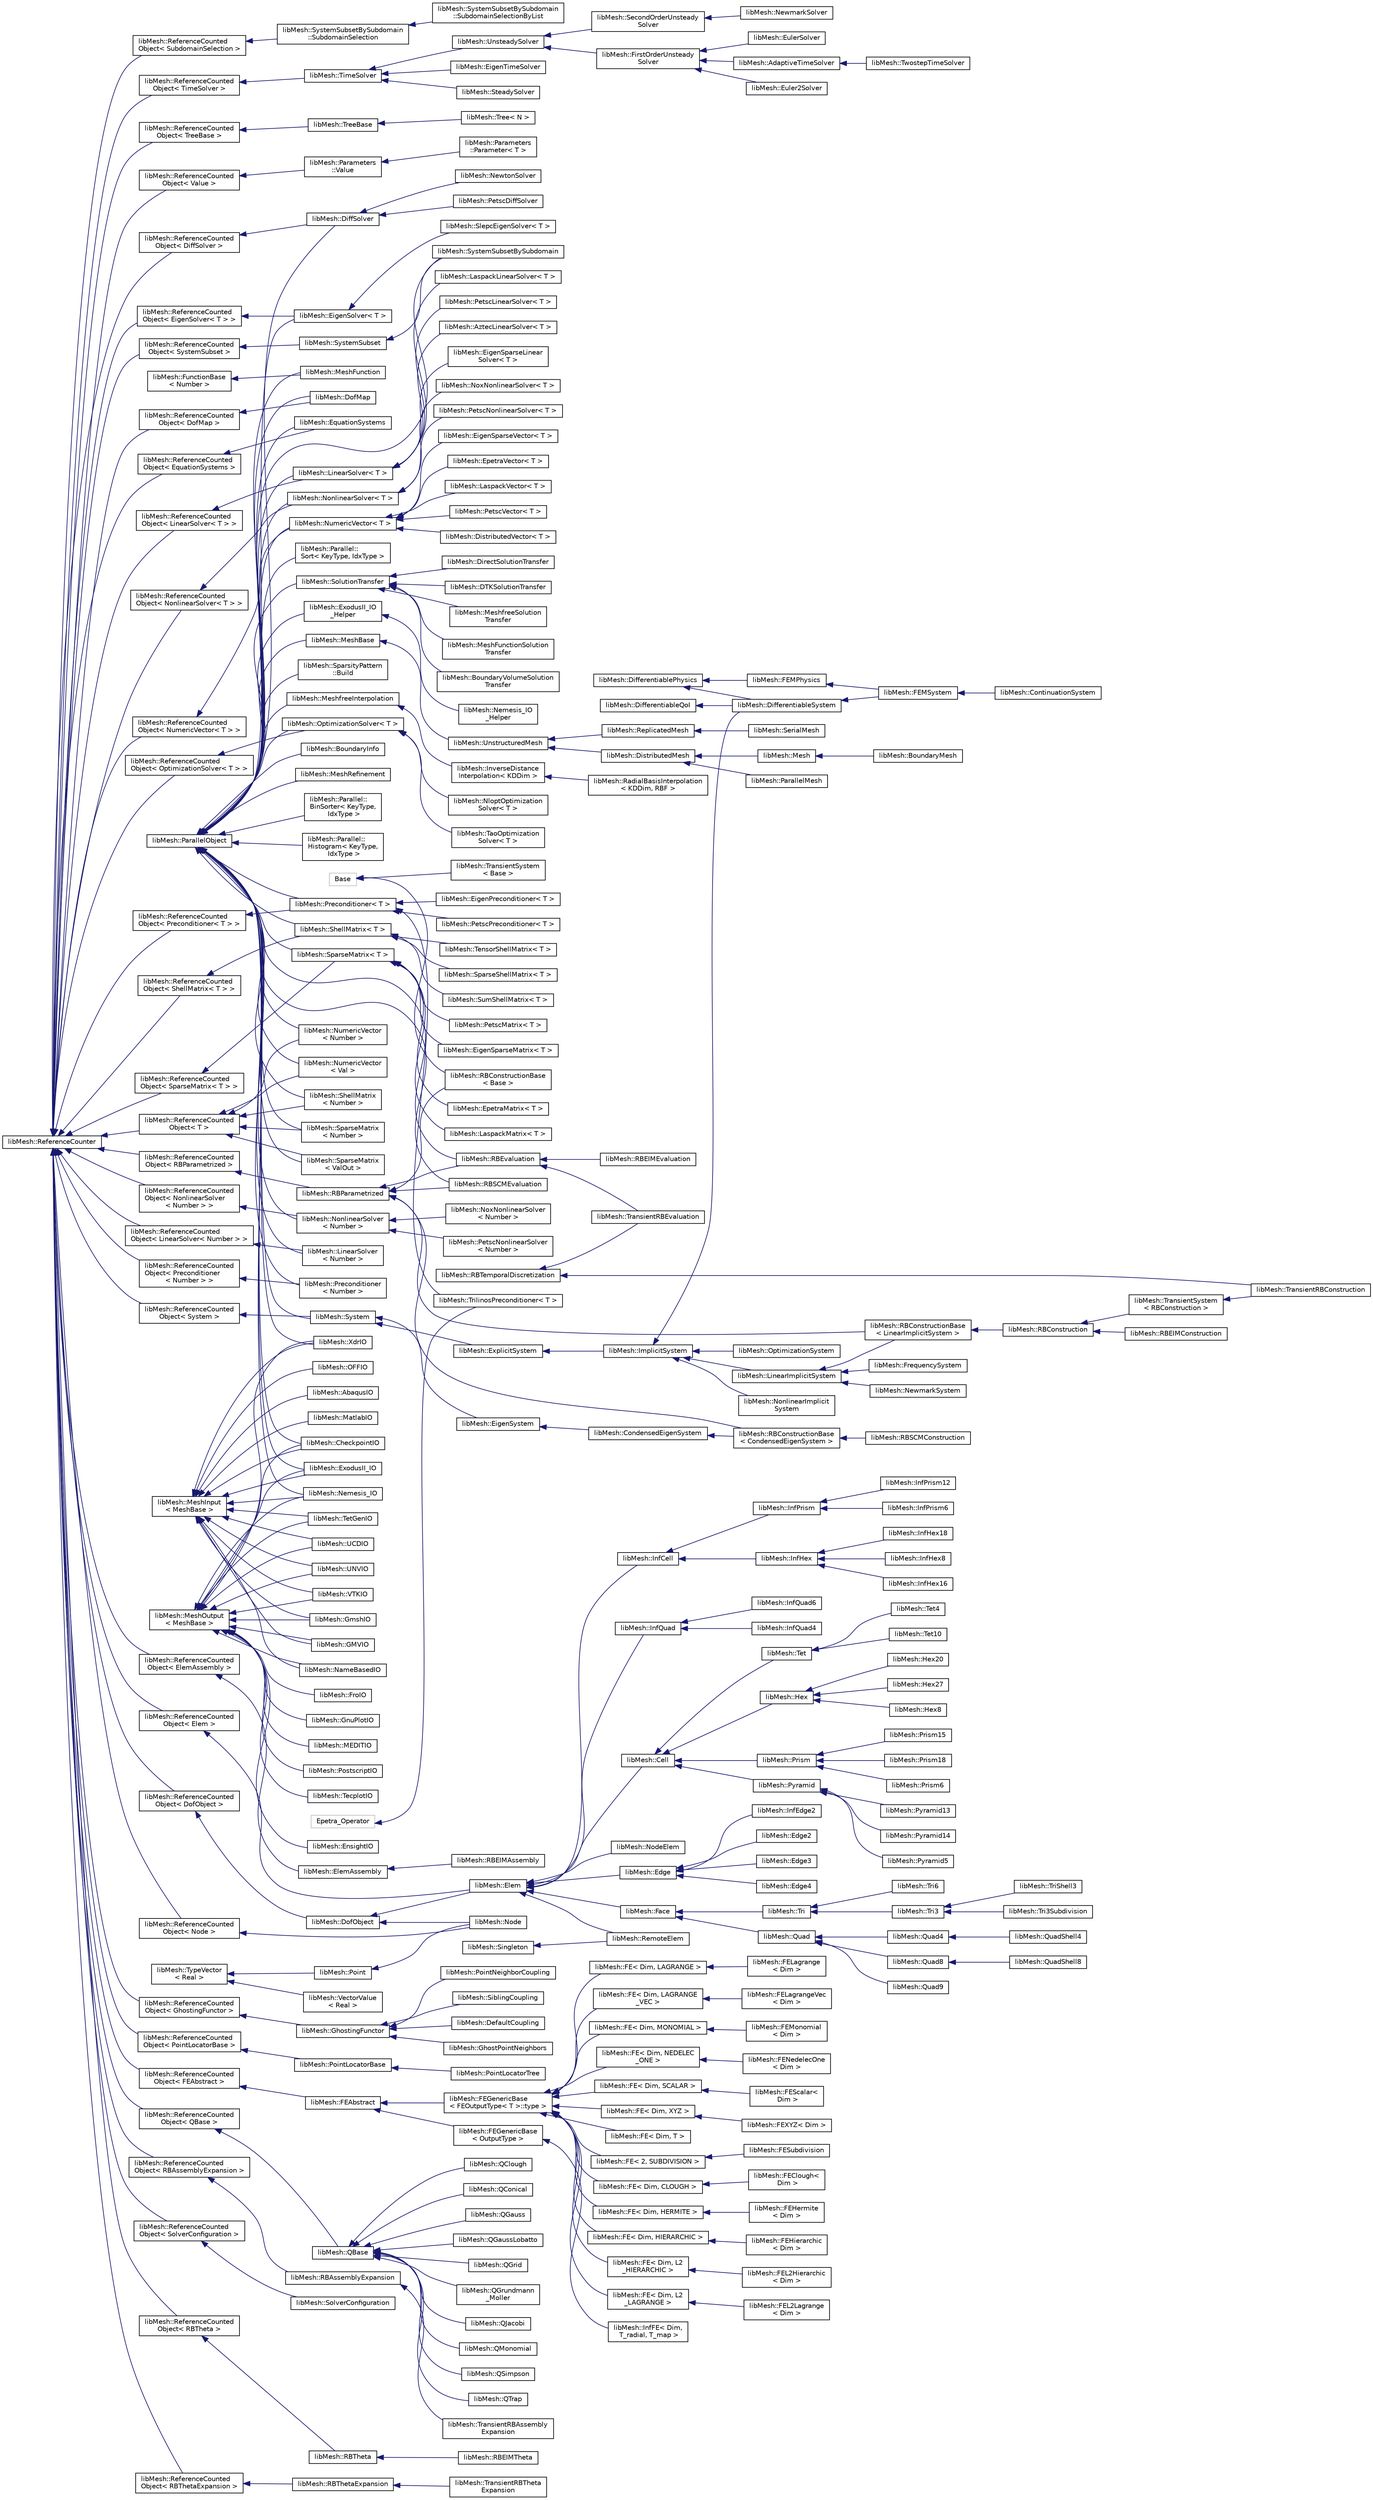 digraph "Graphical Class Hierarchy"
{
  edge [fontname="Helvetica",fontsize="10",labelfontname="Helvetica",labelfontsize="10"];
  node [fontname="Helvetica",fontsize="10",shape=record];
  rankdir="LR";
  Node1 [label="Base",height=0.2,width=0.4,color="grey75", fillcolor="white", style="filled"];
  Node1 -> Node2 [dir="back",color="midnightblue",fontsize="10",style="solid",fontname="Helvetica"];
  Node2 [label="libMesh::RBConstructionBase\l\< Base \>",height=0.2,width=0.4,color="black", fillcolor="white", style="filled",URL="$classlibMesh_1_1RBConstructionBase.html"];
  Node1 -> Node3 [dir="back",color="midnightblue",fontsize="10",style="solid",fontname="Helvetica"];
  Node3 [label="libMesh::TransientSystem\l\< Base \>",height=0.2,width=0.4,color="black", fillcolor="white", style="filled",URL="$classlibMesh_1_1TransientSystem.html",tooltip="Used for solving transient systems of equations. "];
  Node4 [label="libMesh::DifferentiablePhysics",height=0.2,width=0.4,color="black", fillcolor="white", style="filled",URL="$classlibMesh_1_1DifferentiablePhysics.html"];
  Node4 -> Node5 [dir="back",color="midnightblue",fontsize="10",style="solid",fontname="Helvetica"];
  Node5 [label="libMesh::DifferentiableSystem",height=0.2,width=0.4,color="black", fillcolor="white", style="filled",URL="$classlibMesh_1_1DifferentiableSystem.html"];
  Node5 -> Node6 [dir="back",color="midnightblue",fontsize="10",style="solid",fontname="Helvetica"];
  Node6 [label="libMesh::FEMSystem",height=0.2,width=0.4,color="black", fillcolor="white", style="filled",URL="$classlibMesh_1_1FEMSystem.html"];
  Node6 -> Node7 [dir="back",color="midnightblue",fontsize="10",style="solid",fontname="Helvetica"];
  Node7 [label="libMesh::ContinuationSystem",height=0.2,width=0.4,color="black", fillcolor="white", style="filled",URL="$classlibMesh_1_1ContinuationSystem.html"];
  Node4 -> Node8 [dir="back",color="midnightblue",fontsize="10",style="solid",fontname="Helvetica"];
  Node8 [label="libMesh::FEMPhysics",height=0.2,width=0.4,color="black", fillcolor="white", style="filled",URL="$classlibMesh_1_1FEMPhysics.html"];
  Node8 -> Node6 [dir="back",color="midnightblue",fontsize="10",style="solid",fontname="Helvetica"];
  Node9 [label="libMesh::DifferentiableQoI",height=0.2,width=0.4,color="black", fillcolor="white", style="filled",URL="$classlibMesh_1_1DifferentiableQoI.html"];
  Node9 -> Node5 [dir="back",color="midnightblue",fontsize="10",style="solid",fontname="Helvetica"];
  Node10 [label="Epetra_Operator",height=0.2,width=0.4,color="grey75", fillcolor="white", style="filled"];
  Node10 -> Node11 [dir="back",color="midnightblue",fontsize="10",style="solid",fontname="Helvetica"];
  Node11 [label="libMesh::TrilinosPreconditioner\< T \>",height=0.2,width=0.4,color="black", fillcolor="white", style="filled",URL="$classlibMesh_1_1TrilinosPreconditioner.html"];
  Node12 [label="libMesh::FunctionBase\l\< Number \>",height=0.2,width=0.4,color="black", fillcolor="white", style="filled",URL="$classlibMesh_1_1FunctionBase.html"];
  Node12 -> Node13 [dir="back",color="midnightblue",fontsize="10",style="solid",fontname="Helvetica"];
  Node13 [label="libMesh::MeshFunction",height=0.2,width=0.4,color="black", fillcolor="white", style="filled",URL="$classlibMesh_1_1MeshFunction.html"];
  Node14 [label="libMesh::MeshInput\l\< MeshBase \>",height=0.2,width=0.4,color="black", fillcolor="white", style="filled",URL="$classlibMesh_1_1MeshInput.html"];
  Node14 -> Node15 [dir="back",color="midnightblue",fontsize="10",style="solid",fontname="Helvetica"];
  Node15 [label="libMesh::AbaqusIO",height=0.2,width=0.4,color="black", fillcolor="white", style="filled",URL="$classlibMesh_1_1AbaqusIO.html"];
  Node14 -> Node16 [dir="back",color="midnightblue",fontsize="10",style="solid",fontname="Helvetica"];
  Node16 [label="libMesh::CheckpointIO",height=0.2,width=0.4,color="black", fillcolor="white", style="filled",URL="$classlibMesh_1_1CheckpointIO.html"];
  Node14 -> Node17 [dir="back",color="midnightblue",fontsize="10",style="solid",fontname="Helvetica"];
  Node17 [label="libMesh::ExodusII_IO",height=0.2,width=0.4,color="black", fillcolor="white", style="filled",URL="$classlibMesh_1_1ExodusII__IO.html",tooltip="Handles reading and writing of Exodus binary files. "];
  Node14 -> Node18 [dir="back",color="midnightblue",fontsize="10",style="solid",fontname="Helvetica"];
  Node18 [label="libMesh::GmshIO",height=0.2,width=0.4,color="black", fillcolor="white", style="filled",URL="$classlibMesh_1_1GmshIO.html"];
  Node14 -> Node19 [dir="back",color="midnightblue",fontsize="10",style="solid",fontname="Helvetica"];
  Node19 [label="libMesh::GMVIO",height=0.2,width=0.4,color="black", fillcolor="white", style="filled",URL="$classlibMesh_1_1GMVIO.html"];
  Node14 -> Node20 [dir="back",color="midnightblue",fontsize="10",style="solid",fontname="Helvetica"];
  Node20 [label="libMesh::MatlabIO",height=0.2,width=0.4,color="black", fillcolor="white", style="filled",URL="$classlibMesh_1_1MatlabIO.html"];
  Node14 -> Node21 [dir="back",color="midnightblue",fontsize="10",style="solid",fontname="Helvetica"];
  Node21 [label="libMesh::NameBasedIO",height=0.2,width=0.4,color="black", fillcolor="white", style="filled",URL="$classlibMesh_1_1NameBasedIO.html"];
  Node14 -> Node22 [dir="back",color="midnightblue",fontsize="10",style="solid",fontname="Helvetica"];
  Node22 [label="libMesh::Nemesis_IO",height=0.2,width=0.4,color="black", fillcolor="white", style="filled",URL="$classlibMesh_1_1Nemesis__IO.html"];
  Node14 -> Node23 [dir="back",color="midnightblue",fontsize="10",style="solid",fontname="Helvetica"];
  Node23 [label="libMesh::OFFIO",height=0.2,width=0.4,color="black", fillcolor="white", style="filled",URL="$classlibMesh_1_1OFFIO.html",tooltip="Reads OOF OOGL triangulated surface files. "];
  Node14 -> Node24 [dir="back",color="midnightblue",fontsize="10",style="solid",fontname="Helvetica"];
  Node24 [label="libMesh::TetGenIO",height=0.2,width=0.4,color="black", fillcolor="white", style="filled",URL="$classlibMesh_1_1TetGenIO.html"];
  Node14 -> Node25 [dir="back",color="midnightblue",fontsize="10",style="solid",fontname="Helvetica"];
  Node25 [label="libMesh::UCDIO",height=0.2,width=0.4,color="black", fillcolor="white", style="filled",URL="$classlibMesh_1_1UCDIO.html"];
  Node14 -> Node26 [dir="back",color="midnightblue",fontsize="10",style="solid",fontname="Helvetica"];
  Node26 [label="libMesh::UNVIO",height=0.2,width=0.4,color="black", fillcolor="white", style="filled",URL="$classlibMesh_1_1UNVIO.html"];
  Node14 -> Node27 [dir="back",color="midnightblue",fontsize="10",style="solid",fontname="Helvetica"];
  Node27 [label="libMesh::VTKIO",height=0.2,width=0.4,color="black", fillcolor="white", style="filled",URL="$classlibMesh_1_1VTKIO.html"];
  Node14 -> Node28 [dir="back",color="midnightblue",fontsize="10",style="solid",fontname="Helvetica"];
  Node28 [label="libMesh::XdrIO",height=0.2,width=0.4,color="black", fillcolor="white", style="filled",URL="$classlibMesh_1_1XdrIO.html"];
  Node29 [label="libMesh::MeshOutput\l\< MeshBase \>",height=0.2,width=0.4,color="black", fillcolor="white", style="filled",URL="$classlibMesh_1_1MeshOutput.html"];
  Node29 -> Node16 [dir="back",color="midnightblue",fontsize="10",style="solid",fontname="Helvetica"];
  Node29 -> Node30 [dir="back",color="midnightblue",fontsize="10",style="solid",fontname="Helvetica"];
  Node30 [label="libMesh::EnsightIO",height=0.2,width=0.4,color="black", fillcolor="white", style="filled",URL="$classlibMesh_1_1EnsightIO.html"];
  Node29 -> Node17 [dir="back",color="midnightblue",fontsize="10",style="solid",fontname="Helvetica"];
  Node29 -> Node31 [dir="back",color="midnightblue",fontsize="10",style="solid",fontname="Helvetica"];
  Node31 [label="libMesh::FroIO",height=0.2,width=0.4,color="black", fillcolor="white", style="filled",URL="$classlibMesh_1_1FroIO.html"];
  Node29 -> Node18 [dir="back",color="midnightblue",fontsize="10",style="solid",fontname="Helvetica"];
  Node29 -> Node19 [dir="back",color="midnightblue",fontsize="10",style="solid",fontname="Helvetica"];
  Node29 -> Node32 [dir="back",color="midnightblue",fontsize="10",style="solid",fontname="Helvetica"];
  Node32 [label="libMesh::GnuPlotIO",height=0.2,width=0.4,color="black", fillcolor="white", style="filled",URL="$classlibMesh_1_1GnuPlotIO.html"];
  Node29 -> Node33 [dir="back",color="midnightblue",fontsize="10",style="solid",fontname="Helvetica"];
  Node33 [label="libMesh::MEDITIO",height=0.2,width=0.4,color="black", fillcolor="white", style="filled",URL="$classlibMesh_1_1MEDITIO.html"];
  Node29 -> Node21 [dir="back",color="midnightblue",fontsize="10",style="solid",fontname="Helvetica"];
  Node29 -> Node22 [dir="back",color="midnightblue",fontsize="10",style="solid",fontname="Helvetica"];
  Node29 -> Node34 [dir="back",color="midnightblue",fontsize="10",style="solid",fontname="Helvetica"];
  Node34 [label="libMesh::PostscriptIO",height=0.2,width=0.4,color="black", fillcolor="white", style="filled",URL="$classlibMesh_1_1PostscriptIO.html"];
  Node29 -> Node35 [dir="back",color="midnightblue",fontsize="10",style="solid",fontname="Helvetica"];
  Node35 [label="libMesh::TecplotIO",height=0.2,width=0.4,color="black", fillcolor="white", style="filled",URL="$classlibMesh_1_1TecplotIO.html"];
  Node29 -> Node24 [dir="back",color="midnightblue",fontsize="10",style="solid",fontname="Helvetica"];
  Node29 -> Node25 [dir="back",color="midnightblue",fontsize="10",style="solid",fontname="Helvetica"];
  Node29 -> Node26 [dir="back",color="midnightblue",fontsize="10",style="solid",fontname="Helvetica"];
  Node29 -> Node27 [dir="back",color="midnightblue",fontsize="10",style="solid",fontname="Helvetica"];
  Node29 -> Node28 [dir="back",color="midnightblue",fontsize="10",style="solid",fontname="Helvetica"];
  Node36 [label="libMesh::ParallelObject",height=0.2,width=0.4,color="black", fillcolor="white", style="filled",URL="$classlibMesh_1_1ParallelObject.html"];
  Node36 -> Node37 [dir="back",color="midnightblue",fontsize="10",style="solid",fontname="Helvetica"];
  Node37 [label="libMesh::BoundaryInfo",height=0.2,width=0.4,color="black", fillcolor="white", style="filled",URL="$classlibMesh_1_1BoundaryInfo.html",tooltip="Used by the Mesh to keep track of boundary nodes and elements. "];
  Node36 -> Node16 [dir="back",color="midnightblue",fontsize="10",style="solid",fontname="Helvetica"];
  Node36 -> Node38 [dir="back",color="midnightblue",fontsize="10",style="solid",fontname="Helvetica"];
  Node38 [label="libMesh::DiffSolver",height=0.2,width=0.4,color="black", fillcolor="white", style="filled",URL="$classlibMesh_1_1DiffSolver.html"];
  Node38 -> Node39 [dir="back",color="midnightblue",fontsize="10",style="solid",fontname="Helvetica"];
  Node39 [label="libMesh::NewtonSolver",height=0.2,width=0.4,color="black", fillcolor="white", style="filled",URL="$classlibMesh_1_1NewtonSolver.html"];
  Node38 -> Node40 [dir="back",color="midnightblue",fontsize="10",style="solid",fontname="Helvetica"];
  Node40 [label="libMesh::PetscDiffSolver",height=0.2,width=0.4,color="black", fillcolor="white", style="filled",URL="$classlibMesh_1_1PetscDiffSolver.html"];
  Node36 -> Node41 [dir="back",color="midnightblue",fontsize="10",style="solid",fontname="Helvetica"];
  Node41 [label="libMesh::DofMap",height=0.2,width=0.4,color="black", fillcolor="white", style="filled",URL="$classlibMesh_1_1DofMap.html",tooltip="Manages the degrees of freedom (DOFs) in a simulation. "];
  Node36 -> Node42 [dir="back",color="midnightblue",fontsize="10",style="solid",fontname="Helvetica"];
  Node42 [label="libMesh::EigenSolver\< T \>",height=0.2,width=0.4,color="black", fillcolor="white", style="filled",URL="$classlibMesh_1_1EigenSolver.html",tooltip="Base class which defines the interface for solving eigenproblems. "];
  Node42 -> Node43 [dir="back",color="midnightblue",fontsize="10",style="solid",fontname="Helvetica"];
  Node43 [label="libMesh::SlepcEigenSolver\< T \>",height=0.2,width=0.4,color="black", fillcolor="white", style="filled",URL="$classlibMesh_1_1SlepcEigenSolver.html",tooltip="EigenSolver implementation based on SLEPc. "];
  Node36 -> Node44 [dir="back",color="midnightblue",fontsize="10",style="solid",fontname="Helvetica"];
  Node44 [label="libMesh::EquationSystems",height=0.2,width=0.4,color="black", fillcolor="white", style="filled",URL="$classlibMesh_1_1EquationSystems.html",tooltip="Manages multiples systems of equations. "];
  Node36 -> Node17 [dir="back",color="midnightblue",fontsize="10",style="solid",fontname="Helvetica"];
  Node36 -> Node45 [dir="back",color="midnightblue",fontsize="10",style="solid",fontname="Helvetica"];
  Node45 [label="libMesh::ExodusII_IO\l_Helper",height=0.2,width=0.4,color="black", fillcolor="white", style="filled",URL="$classlibMesh_1_1ExodusII__IO__Helper.html"];
  Node45 -> Node46 [dir="back",color="midnightblue",fontsize="10",style="solid",fontname="Helvetica"];
  Node46 [label="libMesh::Nemesis_IO\l_Helper",height=0.2,width=0.4,color="black", fillcolor="white", style="filled",URL="$classlibMesh_1_1Nemesis__IO__Helper.html"];
  Node36 -> Node47 [dir="back",color="midnightblue",fontsize="10",style="solid",fontname="Helvetica"];
  Node47 [label="libMesh::LinearSolver\< T \>",height=0.2,width=0.4,color="black", fillcolor="white", style="filled",URL="$classlibMesh_1_1LinearSolver.html"];
  Node47 -> Node48 [dir="back",color="midnightblue",fontsize="10",style="solid",fontname="Helvetica"];
  Node48 [label="libMesh::AztecLinearSolver\< T \>",height=0.2,width=0.4,color="black", fillcolor="white", style="filled",URL="$classlibMesh_1_1AztecLinearSolver.html"];
  Node47 -> Node49 [dir="back",color="midnightblue",fontsize="10",style="solid",fontname="Helvetica"];
  Node49 [label="libMesh::EigenSparseLinear\lSolver\< T \>",height=0.2,width=0.4,color="black", fillcolor="white", style="filled",URL="$classlibMesh_1_1EigenSparseLinearSolver.html"];
  Node47 -> Node50 [dir="back",color="midnightblue",fontsize="10",style="solid",fontname="Helvetica"];
  Node50 [label="libMesh::LaspackLinearSolver\< T \>",height=0.2,width=0.4,color="black", fillcolor="white", style="filled",URL="$classlibMesh_1_1LaspackLinearSolver.html"];
  Node47 -> Node51 [dir="back",color="midnightblue",fontsize="10",style="solid",fontname="Helvetica"];
  Node51 [label="libMesh::PetscLinearSolver\< T \>",height=0.2,width=0.4,color="black", fillcolor="white", style="filled",URL="$classlibMesh_1_1PetscLinearSolver.html"];
  Node36 -> Node52 [dir="back",color="midnightblue",fontsize="10",style="solid",fontname="Helvetica"];
  Node52 [label="libMesh::MeshBase",height=0.2,width=0.4,color="black", fillcolor="white", style="filled",URL="$classlibMesh_1_1MeshBase.html",tooltip="Base class for Mesh. "];
  Node52 -> Node53 [dir="back",color="midnightblue",fontsize="10",style="solid",fontname="Helvetica"];
  Node53 [label="libMesh::UnstructuredMesh",height=0.2,width=0.4,color="black", fillcolor="white", style="filled",URL="$classlibMesh_1_1UnstructuredMesh.html",tooltip="Base class for Replicated and Distributed meshes. "];
  Node53 -> Node54 [dir="back",color="midnightblue",fontsize="10",style="solid",fontname="Helvetica"];
  Node54 [label="libMesh::DistributedMesh",height=0.2,width=0.4,color="black", fillcolor="white", style="filled",URL="$classlibMesh_1_1DistributedMesh.html",tooltip="Mesh data structure which is distributed across all processors. "];
  Node54 -> Node55 [dir="back",color="midnightblue",fontsize="10",style="solid",fontname="Helvetica"];
  Node55 [label="libMesh::Mesh",height=0.2,width=0.4,color="black", fillcolor="white", style="filled",URL="$classlibMesh_1_1Mesh.html",tooltip="Manages a collection of Nodes and Elems. "];
  Node55 -> Node56 [dir="back",color="midnightblue",fontsize="10",style="solid",fontname="Helvetica"];
  Node56 [label="libMesh::BoundaryMesh",height=0.2,width=0.4,color="black", fillcolor="white", style="filled",URL="$classlibMesh_1_1BoundaryMesh.html",tooltip="Specialized mesh used for keeping track of boundary elements. "];
  Node54 -> Node57 [dir="back",color="midnightblue",fontsize="10",style="solid",fontname="Helvetica"];
  Node57 [label="libMesh::ParallelMesh",height=0.2,width=0.4,color="black", fillcolor="white", style="filled",URL="$classlibMesh_1_1ParallelMesh.html"];
  Node53 -> Node58 [dir="back",color="midnightblue",fontsize="10",style="solid",fontname="Helvetica"];
  Node58 [label="libMesh::ReplicatedMesh",height=0.2,width=0.4,color="black", fillcolor="white", style="filled",URL="$classlibMesh_1_1ReplicatedMesh.html",tooltip="Mesh data structure replicated on all processors. "];
  Node58 -> Node59 [dir="back",color="midnightblue",fontsize="10",style="solid",fontname="Helvetica"];
  Node59 [label="libMesh::SerialMesh",height=0.2,width=0.4,color="black", fillcolor="white", style="filled",URL="$classlibMesh_1_1SerialMesh.html"];
  Node36 -> Node60 [dir="back",color="midnightblue",fontsize="10",style="solid",fontname="Helvetica"];
  Node60 [label="libMesh::MeshfreeInterpolation",height=0.2,width=0.4,color="black", fillcolor="white", style="filled",URL="$classlibMesh_1_1MeshfreeInterpolation.html",tooltip="Base class which defines the mesh-free interpolation interface. "];
  Node60 -> Node61 [dir="back",color="midnightblue",fontsize="10",style="solid",fontname="Helvetica"];
  Node61 [label="libMesh::InverseDistance\lInterpolation\< KDDim \>",height=0.2,width=0.4,color="black", fillcolor="white", style="filled",URL="$classlibMesh_1_1InverseDistanceInterpolation.html"];
  Node61 -> Node62 [dir="back",color="midnightblue",fontsize="10",style="solid",fontname="Helvetica"];
  Node62 [label="libMesh::RadialBasisInterpolation\l\< KDDim, RBF \>",height=0.2,width=0.4,color="black", fillcolor="white", style="filled",URL="$classlibMesh_1_1RadialBasisInterpolation.html",tooltip="Does radial basis function interpolation using Nanoflann. "];
  Node36 -> Node13 [dir="back",color="midnightblue",fontsize="10",style="solid",fontname="Helvetica"];
  Node36 -> Node63 [dir="back",color="midnightblue",fontsize="10",style="solid",fontname="Helvetica"];
  Node63 [label="libMesh::MeshRefinement",height=0.2,width=0.4,color="black", fillcolor="white", style="filled",URL="$classlibMesh_1_1MeshRefinement.html",tooltip="Responsible for mesh refinement algorithms and data. "];
  Node36 -> Node22 [dir="back",color="midnightblue",fontsize="10",style="solid",fontname="Helvetica"];
  Node36 -> Node64 [dir="back",color="midnightblue",fontsize="10",style="solid",fontname="Helvetica"];
  Node64 [label="libMesh::NonlinearSolver\< T \>",height=0.2,width=0.4,color="black", fillcolor="white", style="filled",URL="$classlibMesh_1_1NonlinearSolver.html"];
  Node64 -> Node65 [dir="back",color="midnightblue",fontsize="10",style="solid",fontname="Helvetica"];
  Node65 [label="libMesh::NoxNonlinearSolver\< T \>",height=0.2,width=0.4,color="black", fillcolor="white", style="filled",URL="$classlibMesh_1_1NoxNonlinearSolver.html"];
  Node64 -> Node66 [dir="back",color="midnightblue",fontsize="10",style="solid",fontname="Helvetica"];
  Node66 [label="libMesh::PetscNonlinearSolver\< T \>",height=0.2,width=0.4,color="black", fillcolor="white", style="filled",URL="$classlibMesh_1_1PetscNonlinearSolver.html"];
  Node36 -> Node67 [dir="back",color="midnightblue",fontsize="10",style="solid",fontname="Helvetica"];
  Node67 [label="libMesh::NumericVector\< T \>",height=0.2,width=0.4,color="black", fillcolor="white", style="filled",URL="$classlibMesh_1_1NumericVector.html"];
  Node67 -> Node68 [dir="back",color="midnightblue",fontsize="10",style="solid",fontname="Helvetica"];
  Node68 [label="libMesh::DistributedVector\< T \>",height=0.2,width=0.4,color="black", fillcolor="white", style="filled",URL="$classlibMesh_1_1DistributedVector.html"];
  Node67 -> Node69 [dir="back",color="midnightblue",fontsize="10",style="solid",fontname="Helvetica"];
  Node69 [label="libMesh::EigenSparseVector\< T \>",height=0.2,width=0.4,color="black", fillcolor="white", style="filled",URL="$classlibMesh_1_1EigenSparseVector.html"];
  Node67 -> Node70 [dir="back",color="midnightblue",fontsize="10",style="solid",fontname="Helvetica"];
  Node70 [label="libMesh::EpetraVector\< T \>",height=0.2,width=0.4,color="black", fillcolor="white", style="filled",URL="$classlibMesh_1_1EpetraVector.html"];
  Node67 -> Node71 [dir="back",color="midnightblue",fontsize="10",style="solid",fontname="Helvetica"];
  Node71 [label="libMesh::LaspackVector\< T \>",height=0.2,width=0.4,color="black", fillcolor="white", style="filled",URL="$classlibMesh_1_1LaspackVector.html"];
  Node67 -> Node72 [dir="back",color="midnightblue",fontsize="10",style="solid",fontname="Helvetica"];
  Node72 [label="libMesh::PetscVector\< T \>",height=0.2,width=0.4,color="black", fillcolor="white", style="filled",URL="$classlibMesh_1_1PetscVector.html",tooltip="NumericVector interface to PETSc Vec. "];
  Node36 -> Node73 [dir="back",color="midnightblue",fontsize="10",style="solid",fontname="Helvetica"];
  Node73 [label="libMesh::OptimizationSolver\< T \>",height=0.2,width=0.4,color="black", fillcolor="white", style="filled",URL="$classlibMesh_1_1OptimizationSolver.html"];
  Node73 -> Node74 [dir="back",color="midnightblue",fontsize="10",style="solid",fontname="Helvetica"];
  Node74 [label="libMesh::NloptOptimization\lSolver\< T \>",height=0.2,width=0.4,color="black", fillcolor="white", style="filled",URL="$classlibMesh_1_1NloptOptimizationSolver.html"];
  Node73 -> Node75 [dir="back",color="midnightblue",fontsize="10",style="solid",fontname="Helvetica"];
  Node75 [label="libMesh::TaoOptimization\lSolver\< T \>",height=0.2,width=0.4,color="black", fillcolor="white", style="filled",URL="$classlibMesh_1_1TaoOptimizationSolver.html"];
  Node36 -> Node76 [dir="back",color="midnightblue",fontsize="10",style="solid",fontname="Helvetica"];
  Node76 [label="libMesh::Parallel::\lBinSorter\< KeyType,\l IdxType \>",height=0.2,width=0.4,color="black", fillcolor="white", style="filled",URL="$classlibMesh_1_1Parallel_1_1BinSorter.html",tooltip="Parallel bin sorting object. "];
  Node36 -> Node77 [dir="back",color="midnightblue",fontsize="10",style="solid",fontname="Helvetica"];
  Node77 [label="libMesh::Parallel::\lHistogram\< KeyType,\l IdxType \>",height=0.2,width=0.4,color="black", fillcolor="white", style="filled",URL="$classlibMesh_1_1Parallel_1_1Histogram.html",tooltip="Used in conjunction with a BinSorter for parallel sorting. "];
  Node36 -> Node78 [dir="back",color="midnightblue",fontsize="10",style="solid",fontname="Helvetica"];
  Node78 [label="libMesh::Parallel::\lSort\< KeyType, IdxType \>",height=0.2,width=0.4,color="black", fillcolor="white", style="filled",URL="$classlibMesh_1_1Parallel_1_1Sort.html",tooltip="Object for performing parallel sorts using MPI. "];
  Node36 -> Node79 [dir="back",color="midnightblue",fontsize="10",style="solid",fontname="Helvetica"];
  Node79 [label="libMesh::Preconditioner\< T \>",height=0.2,width=0.4,color="black", fillcolor="white", style="filled",URL="$classlibMesh_1_1Preconditioner.html"];
  Node79 -> Node80 [dir="back",color="midnightblue",fontsize="10",style="solid",fontname="Helvetica"];
  Node80 [label="libMesh::EigenPreconditioner\< T \>",height=0.2,width=0.4,color="black", fillcolor="white", style="filled",URL="$classlibMesh_1_1EigenPreconditioner.html"];
  Node79 -> Node81 [dir="back",color="midnightblue",fontsize="10",style="solid",fontname="Helvetica"];
  Node81 [label="libMesh::PetscPreconditioner\< T \>",height=0.2,width=0.4,color="black", fillcolor="white", style="filled",URL="$classlibMesh_1_1PetscPreconditioner.html"];
  Node79 -> Node11 [dir="back",color="midnightblue",fontsize="10",style="solid",fontname="Helvetica"];
  Node36 -> Node82 [dir="back",color="midnightblue",fontsize="10",style="solid",fontname="Helvetica"];
  Node82 [label="libMesh::RBEvaluation",height=0.2,width=0.4,color="black", fillcolor="white", style="filled",URL="$classlibMesh_1_1RBEvaluation.html"];
  Node82 -> Node83 [dir="back",color="midnightblue",fontsize="10",style="solid",fontname="Helvetica"];
  Node83 [label="libMesh::RBEIMEvaluation",height=0.2,width=0.4,color="black", fillcolor="white", style="filled",URL="$classlibMesh_1_1RBEIMEvaluation.html"];
  Node82 -> Node84 [dir="back",color="midnightblue",fontsize="10",style="solid",fontname="Helvetica"];
  Node84 [label="libMesh::TransientRBEvaluation",height=0.2,width=0.4,color="black", fillcolor="white", style="filled",URL="$classlibMesh_1_1TransientRBEvaluation.html"];
  Node36 -> Node85 [dir="back",color="midnightblue",fontsize="10",style="solid",fontname="Helvetica"];
  Node85 [label="libMesh::RBSCMEvaluation",height=0.2,width=0.4,color="black", fillcolor="white", style="filled",URL="$classlibMesh_1_1RBSCMEvaluation.html"];
  Node36 -> Node86 [dir="back",color="midnightblue",fontsize="10",style="solid",fontname="Helvetica"];
  Node86 [label="libMesh::ShellMatrix\< T \>",height=0.2,width=0.4,color="black", fillcolor="white", style="filled",URL="$classlibMesh_1_1ShellMatrix.html"];
  Node86 -> Node87 [dir="back",color="midnightblue",fontsize="10",style="solid",fontname="Helvetica"];
  Node87 [label="libMesh::SparseShellMatrix\< T \>",height=0.2,width=0.4,color="black", fillcolor="white", style="filled",URL="$classlibMesh_1_1SparseShellMatrix.html"];
  Node86 -> Node88 [dir="back",color="midnightblue",fontsize="10",style="solid",fontname="Helvetica"];
  Node88 [label="libMesh::SumShellMatrix\< T \>",height=0.2,width=0.4,color="black", fillcolor="white", style="filled",URL="$classlibMesh_1_1SumShellMatrix.html"];
  Node86 -> Node89 [dir="back",color="midnightblue",fontsize="10",style="solid",fontname="Helvetica"];
  Node89 [label="libMesh::TensorShellMatrix\< T \>",height=0.2,width=0.4,color="black", fillcolor="white", style="filled",URL="$classlibMesh_1_1TensorShellMatrix.html"];
  Node36 -> Node90 [dir="back",color="midnightblue",fontsize="10",style="solid",fontname="Helvetica"];
  Node90 [label="libMesh::SolutionTransfer",height=0.2,width=0.4,color="black", fillcolor="white", style="filled",URL="$classlibMesh_1_1SolutionTransfer.html",tooltip="Base class for all SolutionTransfer implementations. "];
  Node90 -> Node91 [dir="back",color="midnightblue",fontsize="10",style="solid",fontname="Helvetica"];
  Node91 [label="libMesh::BoundaryVolumeSolution\lTransfer",height=0.2,width=0.4,color="black", fillcolor="white", style="filled",URL="$classlibMesh_1_1BoundaryVolumeSolutionTransfer.html"];
  Node90 -> Node92 [dir="back",color="midnightblue",fontsize="10",style="solid",fontname="Helvetica"];
  Node92 [label="libMesh::DirectSolutionTransfer",height=0.2,width=0.4,color="black", fillcolor="white", style="filled",URL="$classlibMesh_1_1DirectSolutionTransfer.html",tooltip="Implements solution transfers for matched variable/mesh case. "];
  Node90 -> Node93 [dir="back",color="midnightblue",fontsize="10",style="solid",fontname="Helvetica"];
  Node93 [label="libMesh::DTKSolutionTransfer",height=0.2,width=0.4,color="black", fillcolor="white", style="filled",URL="$classlibMesh_1_1DTKSolutionTransfer.html"];
  Node90 -> Node94 [dir="back",color="midnightblue",fontsize="10",style="solid",fontname="Helvetica"];
  Node94 [label="libMesh::MeshfreeSolution\lTransfer",height=0.2,width=0.4,color="black", fillcolor="white", style="filled",URL="$classlibMesh_1_1MeshfreeSolutionTransfer.html",tooltip="A SolutionTransfer object that does \"mesh free\" interpolation. "];
  Node90 -> Node95 [dir="back",color="midnightblue",fontsize="10",style="solid",fontname="Helvetica"];
  Node95 [label="libMesh::MeshFunctionSolution\lTransfer",height=0.2,width=0.4,color="black", fillcolor="white", style="filled",URL="$classlibMesh_1_1MeshFunctionSolutionTransfer.html",tooltip="SolutionTransfer object which uses a MeshFunction. "];
  Node36 -> Node96 [dir="back",color="midnightblue",fontsize="10",style="solid",fontname="Helvetica"];
  Node96 [label="libMesh::SparseMatrix\< T \>",height=0.2,width=0.4,color="black", fillcolor="white", style="filled",URL="$classlibMesh_1_1SparseMatrix.html"];
  Node96 -> Node97 [dir="back",color="midnightblue",fontsize="10",style="solid",fontname="Helvetica"];
  Node97 [label="libMesh::EigenSparseMatrix\< T \>",height=0.2,width=0.4,color="black", fillcolor="white", style="filled",URL="$classlibMesh_1_1EigenSparseMatrix.html"];
  Node96 -> Node98 [dir="back",color="midnightblue",fontsize="10",style="solid",fontname="Helvetica"];
  Node98 [label="libMesh::EpetraMatrix\< T \>",height=0.2,width=0.4,color="black", fillcolor="white", style="filled",URL="$classlibMesh_1_1EpetraMatrix.html"];
  Node96 -> Node99 [dir="back",color="midnightblue",fontsize="10",style="solid",fontname="Helvetica"];
  Node99 [label="libMesh::LaspackMatrix\< T \>",height=0.2,width=0.4,color="black", fillcolor="white", style="filled",URL="$classlibMesh_1_1LaspackMatrix.html"];
  Node96 -> Node100 [dir="back",color="midnightblue",fontsize="10",style="solid",fontname="Helvetica"];
  Node100 [label="libMesh::PetscMatrix\< T \>",height=0.2,width=0.4,color="black", fillcolor="white", style="filled",URL="$classlibMesh_1_1PetscMatrix.html",tooltip="SparseMatrix interface to PETSc Mat. "];
  Node36 -> Node101 [dir="back",color="midnightblue",fontsize="10",style="solid",fontname="Helvetica"];
  Node101 [label="libMesh::SparsityPattern\l::Build",height=0.2,width=0.4,color="black", fillcolor="white", style="filled",URL="$classlibMesh_1_1SparsityPattern_1_1Build.html"];
  Node36 -> Node102 [dir="back",color="midnightblue",fontsize="10",style="solid",fontname="Helvetica"];
  Node102 [label="libMesh::System",height=0.2,width=0.4,color="black", fillcolor="white", style="filled",URL="$classlibMesh_1_1System.html"];
  Node102 -> Node103 [dir="back",color="midnightblue",fontsize="10",style="solid",fontname="Helvetica"];
  Node103 [label="libMesh::EigenSystem",height=0.2,width=0.4,color="black", fillcolor="white", style="filled",URL="$classlibMesh_1_1EigenSystem.html",tooltip="Base class for defining systems of equations for eigenproblems. "];
  Node103 -> Node104 [dir="back",color="midnightblue",fontsize="10",style="solid",fontname="Helvetica"];
  Node104 [label="libMesh::CondensedEigenSystem",height=0.2,width=0.4,color="black", fillcolor="white", style="filled",URL="$classlibMesh_1_1CondensedEigenSystem.html",tooltip="Extends EigenSystem to allow certain DOFs to be condensed out. "];
  Node104 -> Node105 [dir="back",color="midnightblue",fontsize="10",style="solid",fontname="Helvetica"];
  Node105 [label="libMesh::RBConstructionBase\l\< CondensedEigenSystem \>",height=0.2,width=0.4,color="black", fillcolor="white", style="filled",URL="$classlibMesh_1_1RBConstructionBase.html"];
  Node105 -> Node106 [dir="back",color="midnightblue",fontsize="10",style="solid",fontname="Helvetica"];
  Node106 [label="libMesh::RBSCMConstruction",height=0.2,width=0.4,color="black", fillcolor="white", style="filled",URL="$classlibMesh_1_1RBSCMConstruction.html"];
  Node102 -> Node107 [dir="back",color="midnightblue",fontsize="10",style="solid",fontname="Helvetica"];
  Node107 [label="libMesh::ExplicitSystem",height=0.2,width=0.4,color="black", fillcolor="white", style="filled",URL="$classlibMesh_1_1ExplicitSystem.html",tooltip="Used for solving explicit systems of equations. "];
  Node107 -> Node108 [dir="back",color="midnightblue",fontsize="10",style="solid",fontname="Helvetica"];
  Node108 [label="libMesh::ImplicitSystem",height=0.2,width=0.4,color="black", fillcolor="white", style="filled",URL="$classlibMesh_1_1ImplicitSystem.html",tooltip="Used for solving implicit systems of equations. "];
  Node108 -> Node5 [dir="back",color="midnightblue",fontsize="10",style="solid",fontname="Helvetica"];
  Node108 -> Node109 [dir="back",color="midnightblue",fontsize="10",style="solid",fontname="Helvetica"];
  Node109 [label="libMesh::LinearImplicitSystem",height=0.2,width=0.4,color="black", fillcolor="white", style="filled",URL="$classlibMesh_1_1LinearImplicitSystem.html"];
  Node109 -> Node110 [dir="back",color="midnightblue",fontsize="10",style="solid",fontname="Helvetica"];
  Node110 [label="libMesh::FrequencySystem",height=0.2,width=0.4,color="black", fillcolor="white", style="filled",URL="$classlibMesh_1_1FrequencySystem.html"];
  Node109 -> Node111 [dir="back",color="midnightblue",fontsize="10",style="solid",fontname="Helvetica"];
  Node111 [label="libMesh::NewmarkSystem",height=0.2,width=0.4,color="black", fillcolor="white", style="filled",URL="$classlibMesh_1_1NewmarkSystem.html",tooltip="Implements the Newmark time integration scheme. "];
  Node109 -> Node112 [dir="back",color="midnightblue",fontsize="10",style="solid",fontname="Helvetica"];
  Node112 [label="libMesh::RBConstructionBase\l\< LinearImplicitSystem \>",height=0.2,width=0.4,color="black", fillcolor="white", style="filled",URL="$classlibMesh_1_1RBConstructionBase.html"];
  Node112 -> Node113 [dir="back",color="midnightblue",fontsize="10",style="solid",fontname="Helvetica"];
  Node113 [label="libMesh::RBConstruction",height=0.2,width=0.4,color="black", fillcolor="white", style="filled",URL="$classlibMesh_1_1RBConstruction.html"];
  Node113 -> Node114 [dir="back",color="midnightblue",fontsize="10",style="solid",fontname="Helvetica"];
  Node114 [label="libMesh::RBEIMConstruction",height=0.2,width=0.4,color="black", fillcolor="white", style="filled",URL="$classlibMesh_1_1RBEIMConstruction.html"];
  Node113 -> Node115 [dir="back",color="midnightblue",fontsize="10",style="solid",fontname="Helvetica"];
  Node115 [label="libMesh::TransientSystem\l\< RBConstruction \>",height=0.2,width=0.4,color="black", fillcolor="white", style="filled",URL="$classlibMesh_1_1TransientSystem.html"];
  Node115 -> Node116 [dir="back",color="midnightblue",fontsize="10",style="solid",fontname="Helvetica"];
  Node116 [label="libMesh::TransientRBConstruction",height=0.2,width=0.4,color="black", fillcolor="white", style="filled",URL="$classlibMesh_1_1TransientRBConstruction.html"];
  Node108 -> Node117 [dir="back",color="midnightblue",fontsize="10",style="solid",fontname="Helvetica"];
  Node117 [label="libMesh::NonlinearImplicit\lSystem",height=0.2,width=0.4,color="black", fillcolor="white", style="filled",URL="$classlibMesh_1_1NonlinearImplicitSystem.html",tooltip="Used for solving nonlinear implicit systems of equations. "];
  Node108 -> Node118 [dir="back",color="midnightblue",fontsize="10",style="solid",fontname="Helvetica"];
  Node118 [label="libMesh::OptimizationSystem",height=0.2,width=0.4,color="black", fillcolor="white", style="filled",URL="$classlibMesh_1_1OptimizationSystem.html"];
  Node36 -> Node119 [dir="back",color="midnightblue",fontsize="10",style="solid",fontname="Helvetica"];
  Node119 [label="libMesh::SystemSubsetBySubdomain",height=0.2,width=0.4,color="black", fillcolor="white", style="filled",URL="$classlibMesh_1_1SystemSubsetBySubdomain.html"];
  Node36 -> Node28 [dir="back",color="midnightblue",fontsize="10",style="solid",fontname="Helvetica"];
  Node36 -> Node120 [dir="back",color="midnightblue",fontsize="10",style="solid",fontname="Helvetica"];
  Node120 [label="libMesh::LinearSolver\l\< Number \>",height=0.2,width=0.4,color="black", fillcolor="white", style="filled",URL="$classlibMesh_1_1LinearSolver.html"];
  Node36 -> Node121 [dir="back",color="midnightblue",fontsize="10",style="solid",fontname="Helvetica"];
  Node121 [label="libMesh::NonlinearSolver\l\< Number \>",height=0.2,width=0.4,color="black", fillcolor="white", style="filled",URL="$classlibMesh_1_1NonlinearSolver.html"];
  Node121 -> Node122 [dir="back",color="midnightblue",fontsize="10",style="solid",fontname="Helvetica"];
  Node122 [label="libMesh::NoxNonlinearSolver\l\< Number \>",height=0.2,width=0.4,color="black", fillcolor="white", style="filled",URL="$classlibMesh_1_1NoxNonlinearSolver.html"];
  Node121 -> Node123 [dir="back",color="midnightblue",fontsize="10",style="solid",fontname="Helvetica"];
  Node123 [label="libMesh::PetscNonlinearSolver\l\< Number \>",height=0.2,width=0.4,color="black", fillcolor="white", style="filled",URL="$classlibMesh_1_1PetscNonlinearSolver.html"];
  Node36 -> Node124 [dir="back",color="midnightblue",fontsize="10",style="solid",fontname="Helvetica"];
  Node124 [label="libMesh::NumericVector\l\< Number \>",height=0.2,width=0.4,color="black", fillcolor="white", style="filled",URL="$classlibMesh_1_1NumericVector.html"];
  Node36 -> Node125 [dir="back",color="midnightblue",fontsize="10",style="solid",fontname="Helvetica"];
  Node125 [label="libMesh::NumericVector\l\< Val \>",height=0.2,width=0.4,color="black", fillcolor="white", style="filled",URL="$classlibMesh_1_1NumericVector.html"];
  Node36 -> Node126 [dir="back",color="midnightblue",fontsize="10",style="solid",fontname="Helvetica"];
  Node126 [label="libMesh::Preconditioner\l\< Number \>",height=0.2,width=0.4,color="black", fillcolor="white", style="filled",URL="$classlibMesh_1_1Preconditioner.html"];
  Node36 -> Node127 [dir="back",color="midnightblue",fontsize="10",style="solid",fontname="Helvetica"];
  Node127 [label="libMesh::ShellMatrix\l\< Number \>",height=0.2,width=0.4,color="black", fillcolor="white", style="filled",URL="$classlibMesh_1_1ShellMatrix.html"];
  Node36 -> Node128 [dir="back",color="midnightblue",fontsize="10",style="solid",fontname="Helvetica"];
  Node128 [label="libMesh::SparseMatrix\l\< Number \>",height=0.2,width=0.4,color="black", fillcolor="white", style="filled",URL="$classlibMesh_1_1SparseMatrix.html"];
  Node36 -> Node129 [dir="back",color="midnightblue",fontsize="10",style="solid",fontname="Helvetica"];
  Node129 [label="libMesh::SparseMatrix\l\< ValOut \>",height=0.2,width=0.4,color="black", fillcolor="white", style="filled",URL="$classlibMesh_1_1SparseMatrix.html"];
  Node130 [label="libMesh::RBTemporalDiscretization",height=0.2,width=0.4,color="black", fillcolor="white", style="filled",URL="$classlibMesh_1_1RBTemporalDiscretization.html",tooltip="Encapsulates the details of the generalized Euler discretization. "];
  Node130 -> Node116 [dir="back",color="midnightblue",fontsize="10",style="solid",fontname="Helvetica"];
  Node130 -> Node84 [dir="back",color="midnightblue",fontsize="10",style="solid",fontname="Helvetica"];
  Node131 [label="libMesh::ReferenceCounter",height=0.2,width=0.4,color="black", fillcolor="white", style="filled",URL="$classlibMesh_1_1ReferenceCounter.html",tooltip="Common base for all objects whose creations/destructions are counted. "];
  Node131 -> Node132 [dir="back",color="midnightblue",fontsize="10",style="solid",fontname="Helvetica"];
  Node132 [label="libMesh::ReferenceCounted\lObject\< T \>",height=0.2,width=0.4,color="black", fillcolor="white", style="filled",URL="$classlibMesh_1_1ReferenceCountedObject.html"];
  Node132 -> Node124 [dir="back",color="midnightblue",fontsize="10",style="solid",fontname="Helvetica"];
  Node132 -> Node125 [dir="back",color="midnightblue",fontsize="10",style="solid",fontname="Helvetica"];
  Node132 -> Node127 [dir="back",color="midnightblue",fontsize="10",style="solid",fontname="Helvetica"];
  Node132 -> Node128 [dir="back",color="midnightblue",fontsize="10",style="solid",fontname="Helvetica"];
  Node132 -> Node129 [dir="back",color="midnightblue",fontsize="10",style="solid",fontname="Helvetica"];
  Node131 -> Node133 [dir="back",color="midnightblue",fontsize="10",style="solid",fontname="Helvetica"];
  Node133 [label="libMesh::ReferenceCounted\lObject\< DiffSolver \>",height=0.2,width=0.4,color="black", fillcolor="white", style="filled",URL="$classlibMesh_1_1ReferenceCountedObject.html"];
  Node133 -> Node38 [dir="back",color="midnightblue",fontsize="10",style="solid",fontname="Helvetica"];
  Node131 -> Node134 [dir="back",color="midnightblue",fontsize="10",style="solid",fontname="Helvetica"];
  Node134 [label="libMesh::ReferenceCounted\lObject\< DofMap \>",height=0.2,width=0.4,color="black", fillcolor="white", style="filled",URL="$classlibMesh_1_1ReferenceCountedObject.html"];
  Node134 -> Node41 [dir="back",color="midnightblue",fontsize="10",style="solid",fontname="Helvetica"];
  Node131 -> Node135 [dir="back",color="midnightblue",fontsize="10",style="solid",fontname="Helvetica"];
  Node135 [label="libMesh::ReferenceCounted\lObject\< DofObject \>",height=0.2,width=0.4,color="black", fillcolor="white", style="filled",URL="$classlibMesh_1_1ReferenceCountedObject.html"];
  Node135 -> Node136 [dir="back",color="midnightblue",fontsize="10",style="solid",fontname="Helvetica"];
  Node136 [label="libMesh::DofObject",height=0.2,width=0.4,color="black", fillcolor="white", style="filled",URL="$classlibMesh_1_1DofObject.html"];
  Node136 -> Node137 [dir="back",color="midnightblue",fontsize="10",style="solid",fontname="Helvetica"];
  Node137 [label="libMesh::Elem",height=0.2,width=0.4,color="black", fillcolor="white", style="filled",URL="$classlibMesh_1_1Elem.html",tooltip="The base class for all geometric element types. "];
  Node137 -> Node138 [dir="back",color="midnightblue",fontsize="10",style="solid",fontname="Helvetica"];
  Node138 [label="libMesh::Cell",height=0.2,width=0.4,color="black", fillcolor="white", style="filled",URL="$classlibMesh_1_1Cell.html",tooltip="The base class for all 3D geometric element types. "];
  Node138 -> Node139 [dir="back",color="midnightblue",fontsize="10",style="solid",fontname="Helvetica"];
  Node139 [label="libMesh::Hex",height=0.2,width=0.4,color="black", fillcolor="white", style="filled",URL="$classlibMesh_1_1Hex.html",tooltip="The base class for all hexahedral element types. "];
  Node139 -> Node140 [dir="back",color="midnightblue",fontsize="10",style="solid",fontname="Helvetica"];
  Node140 [label="libMesh::Hex20",height=0.2,width=0.4,color="black", fillcolor="white", style="filled",URL="$classlibMesh_1_1Hex20.html",tooltip="A 3D hexahedral element with 20 nodes. "];
  Node139 -> Node141 [dir="back",color="midnightblue",fontsize="10",style="solid",fontname="Helvetica"];
  Node141 [label="libMesh::Hex27",height=0.2,width=0.4,color="black", fillcolor="white", style="filled",URL="$classlibMesh_1_1Hex27.html",tooltip="A 3D hexahedral element with 27 nodes. "];
  Node139 -> Node142 [dir="back",color="midnightblue",fontsize="10",style="solid",fontname="Helvetica"];
  Node142 [label="libMesh::Hex8",height=0.2,width=0.4,color="black", fillcolor="white", style="filled",URL="$classlibMesh_1_1Hex8.html",tooltip="A 3D hexahedral element with 8 nodes. "];
  Node138 -> Node143 [dir="back",color="midnightblue",fontsize="10",style="solid",fontname="Helvetica"];
  Node143 [label="libMesh::Prism",height=0.2,width=0.4,color="black", fillcolor="white", style="filled",URL="$classlibMesh_1_1Prism.html",tooltip="The base class for all prismatic element types. "];
  Node143 -> Node144 [dir="back",color="midnightblue",fontsize="10",style="solid",fontname="Helvetica"];
  Node144 [label="libMesh::Prism15",height=0.2,width=0.4,color="black", fillcolor="white", style="filled",URL="$classlibMesh_1_1Prism15.html",tooltip="A 3D prismatic element with 15 nodes. "];
  Node143 -> Node145 [dir="back",color="midnightblue",fontsize="10",style="solid",fontname="Helvetica"];
  Node145 [label="libMesh::Prism18",height=0.2,width=0.4,color="black", fillcolor="white", style="filled",URL="$classlibMesh_1_1Prism18.html",tooltip="A 3D prismatic element with 18 nodes. "];
  Node143 -> Node146 [dir="back",color="midnightblue",fontsize="10",style="solid",fontname="Helvetica"];
  Node146 [label="libMesh::Prism6",height=0.2,width=0.4,color="black", fillcolor="white", style="filled",URL="$classlibMesh_1_1Prism6.html",tooltip="A 3D prismatic element with 6 nodes. "];
  Node138 -> Node147 [dir="back",color="midnightblue",fontsize="10",style="solid",fontname="Helvetica"];
  Node147 [label="libMesh::Pyramid",height=0.2,width=0.4,color="black", fillcolor="white", style="filled",URL="$classlibMesh_1_1Pyramid.html",tooltip="The base class for all pyramid element types. "];
  Node147 -> Node148 [dir="back",color="midnightblue",fontsize="10",style="solid",fontname="Helvetica"];
  Node148 [label="libMesh::Pyramid13",height=0.2,width=0.4,color="black", fillcolor="white", style="filled",URL="$classlibMesh_1_1Pyramid13.html",tooltip="A 3D pyramid element with 13 nodes. "];
  Node147 -> Node149 [dir="back",color="midnightblue",fontsize="10",style="solid",fontname="Helvetica"];
  Node149 [label="libMesh::Pyramid14",height=0.2,width=0.4,color="black", fillcolor="white", style="filled",URL="$classlibMesh_1_1Pyramid14.html",tooltip="A 3D pyramid element with 14 nodes. "];
  Node147 -> Node150 [dir="back",color="midnightblue",fontsize="10",style="solid",fontname="Helvetica"];
  Node150 [label="libMesh::Pyramid5",height=0.2,width=0.4,color="black", fillcolor="white", style="filled",URL="$classlibMesh_1_1Pyramid5.html",tooltip="A 3D pyramid element with 5 nodes. "];
  Node138 -> Node151 [dir="back",color="midnightblue",fontsize="10",style="solid",fontname="Helvetica"];
  Node151 [label="libMesh::Tet",height=0.2,width=0.4,color="black", fillcolor="white", style="filled",URL="$classlibMesh_1_1Tet.html",tooltip="The base class for all tetrahedral element types. "];
  Node151 -> Node152 [dir="back",color="midnightblue",fontsize="10",style="solid",fontname="Helvetica"];
  Node152 [label="libMesh::Tet10",height=0.2,width=0.4,color="black", fillcolor="white", style="filled",URL="$classlibMesh_1_1Tet10.html",tooltip="A 3D tetrahedral element with 10 nodes. "];
  Node151 -> Node153 [dir="back",color="midnightblue",fontsize="10",style="solid",fontname="Helvetica"];
  Node153 [label="libMesh::Tet4",height=0.2,width=0.4,color="black", fillcolor="white", style="filled",URL="$classlibMesh_1_1Tet4.html",tooltip="A 3D tetrahedral element with 4 nodes. "];
  Node137 -> Node154 [dir="back",color="midnightblue",fontsize="10",style="solid",fontname="Helvetica"];
  Node154 [label="libMesh::Edge",height=0.2,width=0.4,color="black", fillcolor="white", style="filled",URL="$classlibMesh_1_1Edge.html",tooltip="The base class for all 1D geometric element types. "];
  Node154 -> Node155 [dir="back",color="midnightblue",fontsize="10",style="solid",fontname="Helvetica"];
  Node155 [label="libMesh::Edge2",height=0.2,width=0.4,color="black", fillcolor="white", style="filled",URL="$classlibMesh_1_1Edge2.html",tooltip="A 1D geometric element with 2 nodes. "];
  Node154 -> Node156 [dir="back",color="midnightblue",fontsize="10",style="solid",fontname="Helvetica"];
  Node156 [label="libMesh::Edge3",height=0.2,width=0.4,color="black", fillcolor="white", style="filled",URL="$classlibMesh_1_1Edge3.html",tooltip="A 1D geometric element with 3 nodes. "];
  Node154 -> Node157 [dir="back",color="midnightblue",fontsize="10",style="solid",fontname="Helvetica"];
  Node157 [label="libMesh::Edge4",height=0.2,width=0.4,color="black", fillcolor="white", style="filled",URL="$classlibMesh_1_1Edge4.html",tooltip="A 1D geometric element with 4 nodes. "];
  Node154 -> Node158 [dir="back",color="midnightblue",fontsize="10",style="solid",fontname="Helvetica"];
  Node158 [label="libMesh::InfEdge2",height=0.2,width=0.4,color="black", fillcolor="white", style="filled",URL="$classlibMesh_1_1InfEdge2.html",tooltip="A 1D infinite element with 2 nodes. "];
  Node137 -> Node159 [dir="back",color="midnightblue",fontsize="10",style="solid",fontname="Helvetica"];
  Node159 [label="libMesh::Face",height=0.2,width=0.4,color="black", fillcolor="white", style="filled",URL="$classlibMesh_1_1Face.html",tooltip="The base class for all 2D geometric element types. "];
  Node159 -> Node160 [dir="back",color="midnightblue",fontsize="10",style="solid",fontname="Helvetica"];
  Node160 [label="libMesh::Quad",height=0.2,width=0.4,color="black", fillcolor="white", style="filled",URL="$classlibMesh_1_1Quad.html",tooltip="The base class for all quadrilateral element types. "];
  Node160 -> Node161 [dir="back",color="midnightblue",fontsize="10",style="solid",fontname="Helvetica"];
  Node161 [label="libMesh::Quad4",height=0.2,width=0.4,color="black", fillcolor="white", style="filled",URL="$classlibMesh_1_1Quad4.html",tooltip="A 2D quadrilateral element with 4 nodes. "];
  Node161 -> Node162 [dir="back",color="midnightblue",fontsize="10",style="solid",fontname="Helvetica"];
  Node162 [label="libMesh::QuadShell4",height=0.2,width=0.4,color="black", fillcolor="white", style="filled",URL="$classlibMesh_1_1QuadShell4.html",tooltip="A 2D quadrilateral shell element with 4 nodes. "];
  Node160 -> Node163 [dir="back",color="midnightblue",fontsize="10",style="solid",fontname="Helvetica"];
  Node163 [label="libMesh::Quad8",height=0.2,width=0.4,color="black", fillcolor="white", style="filled",URL="$classlibMesh_1_1Quad8.html",tooltip="A 2D quadrilateral element with 8 nodes. "];
  Node163 -> Node164 [dir="back",color="midnightblue",fontsize="10",style="solid",fontname="Helvetica"];
  Node164 [label="libMesh::QuadShell8",height=0.2,width=0.4,color="black", fillcolor="white", style="filled",URL="$classlibMesh_1_1QuadShell8.html",tooltip="A 2D quadrilateral shell element with 8 nodes. "];
  Node160 -> Node165 [dir="back",color="midnightblue",fontsize="10",style="solid",fontname="Helvetica"];
  Node165 [label="libMesh::Quad9",height=0.2,width=0.4,color="black", fillcolor="white", style="filled",URL="$classlibMesh_1_1Quad9.html",tooltip="A 2D quadrilateral element with 9 nodes. "];
  Node159 -> Node166 [dir="back",color="midnightblue",fontsize="10",style="solid",fontname="Helvetica"];
  Node166 [label="libMesh::Tri",height=0.2,width=0.4,color="black", fillcolor="white", style="filled",URL="$classlibMesh_1_1Tri.html",tooltip="The base class for all triangular element types. "];
  Node166 -> Node167 [dir="back",color="midnightblue",fontsize="10",style="solid",fontname="Helvetica"];
  Node167 [label="libMesh::Tri3",height=0.2,width=0.4,color="black", fillcolor="white", style="filled",URL="$classlibMesh_1_1Tri3.html",tooltip="A 2D triangular element with 3 nodes. "];
  Node167 -> Node168 [dir="back",color="midnightblue",fontsize="10",style="solid",fontname="Helvetica"];
  Node168 [label="libMesh::Tri3Subdivision",height=0.2,width=0.4,color="black", fillcolor="white", style="filled",URL="$classlibMesh_1_1Tri3Subdivision.html",tooltip="A surface shell element used in mechanics calculations. "];
  Node167 -> Node169 [dir="back",color="midnightblue",fontsize="10",style="solid",fontname="Helvetica"];
  Node169 [label="libMesh::TriShell3",height=0.2,width=0.4,color="black", fillcolor="white", style="filled",URL="$classlibMesh_1_1TriShell3.html"];
  Node166 -> Node170 [dir="back",color="midnightblue",fontsize="10",style="solid",fontname="Helvetica"];
  Node170 [label="libMesh::Tri6",height=0.2,width=0.4,color="black", fillcolor="white", style="filled",URL="$classlibMesh_1_1Tri6.html",tooltip="A 2D triangular element with 6 nodes. "];
  Node137 -> Node171 [dir="back",color="midnightblue",fontsize="10",style="solid",fontname="Helvetica"];
  Node171 [label="libMesh::InfCell",height=0.2,width=0.4,color="black", fillcolor="white", style="filled",URL="$classlibMesh_1_1InfCell.html",tooltip="The base class for all 3D infinite geometric element types. "];
  Node171 -> Node172 [dir="back",color="midnightblue",fontsize="10",style="solid",fontname="Helvetica"];
  Node172 [label="libMesh::InfHex",height=0.2,width=0.4,color="black", fillcolor="white", style="filled",URL="$classlibMesh_1_1InfHex.html",tooltip="The base class for all 3D infinite hexahedral element types. "];
  Node172 -> Node173 [dir="back",color="midnightblue",fontsize="10",style="solid",fontname="Helvetica"];
  Node173 [label="libMesh::InfHex16",height=0.2,width=0.4,color="black", fillcolor="white", style="filled",URL="$classlibMesh_1_1InfHex16.html",tooltip="A 3D infinite hexahedral element with 16 nodes. "];
  Node172 -> Node174 [dir="back",color="midnightblue",fontsize="10",style="solid",fontname="Helvetica"];
  Node174 [label="libMesh::InfHex18",height=0.2,width=0.4,color="black", fillcolor="white", style="filled",URL="$classlibMesh_1_1InfHex18.html",tooltip="A 3D infinite hexahedral element with 18 nodes. "];
  Node172 -> Node175 [dir="back",color="midnightblue",fontsize="10",style="solid",fontname="Helvetica"];
  Node175 [label="libMesh::InfHex8",height=0.2,width=0.4,color="black", fillcolor="white", style="filled",URL="$classlibMesh_1_1InfHex8.html",tooltip="A 3D infinite hexahedral element with 8 nodes. "];
  Node171 -> Node176 [dir="back",color="midnightblue",fontsize="10",style="solid",fontname="Helvetica"];
  Node176 [label="libMesh::InfPrism",height=0.2,width=0.4,color="black", fillcolor="white", style="filled",URL="$classlibMesh_1_1InfPrism.html",tooltip="The base class for all 3D infinite prismatic element types. "];
  Node176 -> Node177 [dir="back",color="midnightblue",fontsize="10",style="solid",fontname="Helvetica"];
  Node177 [label="libMesh::InfPrism12",height=0.2,width=0.4,color="black", fillcolor="white", style="filled",URL="$classlibMesh_1_1InfPrism12.html",tooltip="A 3D infinite prismatic element with 12 nodes. "];
  Node176 -> Node178 [dir="back",color="midnightblue",fontsize="10",style="solid",fontname="Helvetica"];
  Node178 [label="libMesh::InfPrism6",height=0.2,width=0.4,color="black", fillcolor="white", style="filled",URL="$classlibMesh_1_1InfPrism6.html",tooltip="A 3D infinite prismatic element with 6 nodes. "];
  Node137 -> Node179 [dir="back",color="midnightblue",fontsize="10",style="solid",fontname="Helvetica"];
  Node179 [label="libMesh::InfQuad",height=0.2,width=0.4,color="black", fillcolor="white", style="filled",URL="$classlibMesh_1_1InfQuad.html",tooltip="The base class for all 2D infinite quadrilateral element types. "];
  Node179 -> Node180 [dir="back",color="midnightblue",fontsize="10",style="solid",fontname="Helvetica"];
  Node180 [label="libMesh::InfQuad4",height=0.2,width=0.4,color="black", fillcolor="white", style="filled",URL="$classlibMesh_1_1InfQuad4.html",tooltip="A 2D infinite quadrilateral element with 4 nodes. "];
  Node179 -> Node181 [dir="back",color="midnightblue",fontsize="10",style="solid",fontname="Helvetica"];
  Node181 [label="libMesh::InfQuad6",height=0.2,width=0.4,color="black", fillcolor="white", style="filled",URL="$classlibMesh_1_1InfQuad6.html",tooltip="A 2D infinite quadrilateral element with 6 nodes. "];
  Node137 -> Node182 [dir="back",color="midnightblue",fontsize="10",style="solid",fontname="Helvetica"];
  Node182 [label="libMesh::NodeElem",height=0.2,width=0.4,color="black", fillcolor="white", style="filled",URL="$classlibMesh_1_1NodeElem.html",tooltip="A zero-dimensional geometric entity implementing the Elem interface. "];
  Node137 -> Node183 [dir="back",color="midnightblue",fontsize="10",style="solid",fontname="Helvetica"];
  Node183 [label="libMesh::RemoteElem",height=0.2,width=0.4,color="black", fillcolor="white", style="filled",URL="$classlibMesh_1_1RemoteElem.html",tooltip="Used by ParallelMesh to represent an Elem owned by another processor. "];
  Node136 -> Node184 [dir="back",color="midnightblue",fontsize="10",style="solid",fontname="Helvetica"];
  Node184 [label="libMesh::Node",height=0.2,width=0.4,color="black", fillcolor="white", style="filled",URL="$classlibMesh_1_1Node.html",tooltip="A geometric point in (x,y,z) space associated with a DOF. "];
  Node131 -> Node185 [dir="back",color="midnightblue",fontsize="10",style="solid",fontname="Helvetica"];
  Node185 [label="libMesh::ReferenceCounted\lObject\< EigenSolver\< T \> \>",height=0.2,width=0.4,color="black", fillcolor="white", style="filled",URL="$classlibMesh_1_1ReferenceCountedObject.html"];
  Node185 -> Node42 [dir="back",color="midnightblue",fontsize="10",style="solid",fontname="Helvetica"];
  Node131 -> Node186 [dir="back",color="midnightblue",fontsize="10",style="solid",fontname="Helvetica"];
  Node186 [label="libMesh::ReferenceCounted\lObject\< Elem \>",height=0.2,width=0.4,color="black", fillcolor="white", style="filled",URL="$classlibMesh_1_1ReferenceCountedObject.html"];
  Node186 -> Node137 [dir="back",color="midnightblue",fontsize="10",style="solid",fontname="Helvetica"];
  Node131 -> Node187 [dir="back",color="midnightblue",fontsize="10",style="solid",fontname="Helvetica"];
  Node187 [label="libMesh::ReferenceCounted\lObject\< ElemAssembly \>",height=0.2,width=0.4,color="black", fillcolor="white", style="filled",URL="$classlibMesh_1_1ReferenceCountedObject.html"];
  Node187 -> Node188 [dir="back",color="midnightblue",fontsize="10",style="solid",fontname="Helvetica"];
  Node188 [label="libMesh::ElemAssembly",height=0.2,width=0.4,color="black", fillcolor="white", style="filled",URL="$classlibMesh_1_1ElemAssembly.html"];
  Node188 -> Node189 [dir="back",color="midnightblue",fontsize="10",style="solid",fontname="Helvetica"];
  Node189 [label="libMesh::RBEIMAssembly",height=0.2,width=0.4,color="black", fillcolor="white", style="filled",URL="$classlibMesh_1_1RBEIMAssembly.html"];
  Node131 -> Node190 [dir="back",color="midnightblue",fontsize="10",style="solid",fontname="Helvetica"];
  Node190 [label="libMesh::ReferenceCounted\lObject\< EquationSystems \>",height=0.2,width=0.4,color="black", fillcolor="white", style="filled",URL="$classlibMesh_1_1ReferenceCountedObject.html"];
  Node190 -> Node44 [dir="back",color="midnightblue",fontsize="10",style="solid",fontname="Helvetica"];
  Node131 -> Node191 [dir="back",color="midnightblue",fontsize="10",style="solid",fontname="Helvetica"];
  Node191 [label="libMesh::ReferenceCounted\lObject\< FEAbstract \>",height=0.2,width=0.4,color="black", fillcolor="white", style="filled",URL="$classlibMesh_1_1ReferenceCountedObject.html"];
  Node191 -> Node192 [dir="back",color="midnightblue",fontsize="10",style="solid",fontname="Helvetica"];
  Node192 [label="libMesh::FEAbstract",height=0.2,width=0.4,color="black", fillcolor="white", style="filled",URL="$classlibMesh_1_1FEAbstract.html"];
  Node192 -> Node193 [dir="back",color="midnightblue",fontsize="10",style="solid",fontname="Helvetica"];
  Node193 [label="libMesh::FEGenericBase\l\< FEOutputType\< T \>::type \>",height=0.2,width=0.4,color="black", fillcolor="white", style="filled",URL="$classlibMesh_1_1FEGenericBase.html"];
  Node193 -> Node194 [dir="back",color="midnightblue",fontsize="10",style="solid",fontname="Helvetica"];
  Node194 [label="libMesh::FE\< 2, SUBDIVISION \>",height=0.2,width=0.4,color="black", fillcolor="white", style="filled",URL="$classlibMesh_1_1FE.html"];
  Node194 -> Node195 [dir="back",color="midnightblue",fontsize="10",style="solid",fontname="Helvetica"];
  Node195 [label="libMesh::FESubdivision",height=0.2,width=0.4,color="black", fillcolor="white", style="filled",URL="$classlibMesh_1_1FESubdivision.html"];
  Node193 -> Node196 [dir="back",color="midnightblue",fontsize="10",style="solid",fontname="Helvetica"];
  Node196 [label="libMesh::FE\< Dim, CLOUGH \>",height=0.2,width=0.4,color="black", fillcolor="white", style="filled",URL="$classlibMesh_1_1FE.html"];
  Node196 -> Node197 [dir="back",color="midnightblue",fontsize="10",style="solid",fontname="Helvetica"];
  Node197 [label="libMesh::FEClough\<\l Dim \>",height=0.2,width=0.4,color="black", fillcolor="white", style="filled",URL="$classlibMesh_1_1FEClough.html"];
  Node193 -> Node198 [dir="back",color="midnightblue",fontsize="10",style="solid",fontname="Helvetica"];
  Node198 [label="libMesh::FE\< Dim, HERMITE \>",height=0.2,width=0.4,color="black", fillcolor="white", style="filled",URL="$classlibMesh_1_1FE.html"];
  Node198 -> Node199 [dir="back",color="midnightblue",fontsize="10",style="solid",fontname="Helvetica"];
  Node199 [label="libMesh::FEHermite\l\< Dim \>",height=0.2,width=0.4,color="black", fillcolor="white", style="filled",URL="$classlibMesh_1_1FEHermite.html"];
  Node193 -> Node200 [dir="back",color="midnightblue",fontsize="10",style="solid",fontname="Helvetica"];
  Node200 [label="libMesh::FE\< Dim, HIERARCHIC \>",height=0.2,width=0.4,color="black", fillcolor="white", style="filled",URL="$classlibMesh_1_1FE.html"];
  Node200 -> Node201 [dir="back",color="midnightblue",fontsize="10",style="solid",fontname="Helvetica"];
  Node201 [label="libMesh::FEHierarchic\l\< Dim \>",height=0.2,width=0.4,color="black", fillcolor="white", style="filled",URL="$classlibMesh_1_1FEHierarchic.html"];
  Node193 -> Node202 [dir="back",color="midnightblue",fontsize="10",style="solid",fontname="Helvetica"];
  Node202 [label="libMesh::FE\< Dim, L2\l_HIERARCHIC \>",height=0.2,width=0.4,color="black", fillcolor="white", style="filled",URL="$classlibMesh_1_1FE.html"];
  Node202 -> Node203 [dir="back",color="midnightblue",fontsize="10",style="solid",fontname="Helvetica"];
  Node203 [label="libMesh::FEL2Hierarchic\l\< Dim \>",height=0.2,width=0.4,color="black", fillcolor="white", style="filled",URL="$classlibMesh_1_1FEL2Hierarchic.html"];
  Node193 -> Node204 [dir="back",color="midnightblue",fontsize="10",style="solid",fontname="Helvetica"];
  Node204 [label="libMesh::FE\< Dim, L2\l_LAGRANGE \>",height=0.2,width=0.4,color="black", fillcolor="white", style="filled",URL="$classlibMesh_1_1FE.html"];
  Node204 -> Node205 [dir="back",color="midnightblue",fontsize="10",style="solid",fontname="Helvetica"];
  Node205 [label="libMesh::FEL2Lagrange\l\< Dim \>",height=0.2,width=0.4,color="black", fillcolor="white", style="filled",URL="$classlibMesh_1_1FEL2Lagrange.html"];
  Node193 -> Node206 [dir="back",color="midnightblue",fontsize="10",style="solid",fontname="Helvetica"];
  Node206 [label="libMesh::FE\< Dim, LAGRANGE \>",height=0.2,width=0.4,color="black", fillcolor="white", style="filled",URL="$classlibMesh_1_1FE.html"];
  Node206 -> Node207 [dir="back",color="midnightblue",fontsize="10",style="solid",fontname="Helvetica"];
  Node207 [label="libMesh::FELagrange\l\< Dim \>",height=0.2,width=0.4,color="black", fillcolor="white", style="filled",URL="$classlibMesh_1_1FELagrange.html"];
  Node193 -> Node208 [dir="back",color="midnightblue",fontsize="10",style="solid",fontname="Helvetica"];
  Node208 [label="libMesh::FE\< Dim, LAGRANGE\l_VEC \>",height=0.2,width=0.4,color="black", fillcolor="white", style="filled",URL="$classlibMesh_1_1FE.html"];
  Node208 -> Node209 [dir="back",color="midnightblue",fontsize="10",style="solid",fontname="Helvetica"];
  Node209 [label="libMesh::FELagrangeVec\l\< Dim \>",height=0.2,width=0.4,color="black", fillcolor="white", style="filled",URL="$classlibMesh_1_1FELagrangeVec.html"];
  Node193 -> Node210 [dir="back",color="midnightblue",fontsize="10",style="solid",fontname="Helvetica"];
  Node210 [label="libMesh::FE\< Dim, MONOMIAL \>",height=0.2,width=0.4,color="black", fillcolor="white", style="filled",URL="$classlibMesh_1_1FE.html"];
  Node210 -> Node211 [dir="back",color="midnightblue",fontsize="10",style="solid",fontname="Helvetica"];
  Node211 [label="libMesh::FEMonomial\l\< Dim \>",height=0.2,width=0.4,color="black", fillcolor="white", style="filled",URL="$classlibMesh_1_1FEMonomial.html"];
  Node193 -> Node212 [dir="back",color="midnightblue",fontsize="10",style="solid",fontname="Helvetica"];
  Node212 [label="libMesh::FE\< Dim, NEDELEC\l_ONE \>",height=0.2,width=0.4,color="black", fillcolor="white", style="filled",URL="$classlibMesh_1_1FE.html"];
  Node212 -> Node213 [dir="back",color="midnightblue",fontsize="10",style="solid",fontname="Helvetica"];
  Node213 [label="libMesh::FENedelecOne\l\< Dim \>",height=0.2,width=0.4,color="black", fillcolor="white", style="filled",URL="$classlibMesh_1_1FENedelecOne.html"];
  Node193 -> Node214 [dir="back",color="midnightblue",fontsize="10",style="solid",fontname="Helvetica"];
  Node214 [label="libMesh::FE\< Dim, SCALAR \>",height=0.2,width=0.4,color="black", fillcolor="white", style="filled",URL="$classlibMesh_1_1FE.html"];
  Node214 -> Node215 [dir="back",color="midnightblue",fontsize="10",style="solid",fontname="Helvetica"];
  Node215 [label="libMesh::FEScalar\<\l Dim \>",height=0.2,width=0.4,color="black", fillcolor="white", style="filled",URL="$classlibMesh_1_1FEScalar.html"];
  Node193 -> Node216 [dir="back",color="midnightblue",fontsize="10",style="solid",fontname="Helvetica"];
  Node216 [label="libMesh::FE\< Dim, XYZ \>",height=0.2,width=0.4,color="black", fillcolor="white", style="filled",URL="$classlibMesh_1_1FE.html"];
  Node216 -> Node217 [dir="back",color="midnightblue",fontsize="10",style="solid",fontname="Helvetica"];
  Node217 [label="libMesh::FEXYZ\< Dim \>",height=0.2,width=0.4,color="black", fillcolor="white", style="filled",URL="$classlibMesh_1_1FEXYZ.html"];
  Node193 -> Node218 [dir="back",color="midnightblue",fontsize="10",style="solid",fontname="Helvetica"];
  Node218 [label="libMesh::FE\< Dim, T \>",height=0.2,width=0.4,color="black", fillcolor="white", style="filled",URL="$classlibMesh_1_1FE.html",tooltip="Template class which generates the different FE families and orders. "];
  Node192 -> Node219 [dir="back",color="midnightblue",fontsize="10",style="solid",fontname="Helvetica"];
  Node219 [label="libMesh::FEGenericBase\l\< OutputType \>",height=0.2,width=0.4,color="black", fillcolor="white", style="filled",URL="$classlibMesh_1_1FEGenericBase.html"];
  Node219 -> Node220 [dir="back",color="midnightblue",fontsize="10",style="solid",fontname="Helvetica"];
  Node220 [label="libMesh::InfFE\< Dim,\l T_radial, T_map \>",height=0.2,width=0.4,color="black", fillcolor="white", style="filled",URL="$classlibMesh_1_1InfFE.html",tooltip="Base class for all the infinite geometric element types. "];
  Node131 -> Node221 [dir="back",color="midnightblue",fontsize="10",style="solid",fontname="Helvetica"];
  Node221 [label="libMesh::ReferenceCounted\lObject\< GhostingFunctor \>",height=0.2,width=0.4,color="black", fillcolor="white", style="filled",URL="$classlibMesh_1_1ReferenceCountedObject.html"];
  Node221 -> Node222 [dir="back",color="midnightblue",fontsize="10",style="solid",fontname="Helvetica"];
  Node222 [label="libMesh::GhostingFunctor",height=0.2,width=0.4,color="black", fillcolor="white", style="filled",URL="$classlibMesh_1_1GhostingFunctor.html"];
  Node222 -> Node223 [dir="back",color="midnightblue",fontsize="10",style="solid",fontname="Helvetica"];
  Node223 [label="libMesh::DefaultCoupling",height=0.2,width=0.4,color="black", fillcolor="white", style="filled",URL="$classlibMesh_1_1DefaultCoupling.html"];
  Node222 -> Node224 [dir="back",color="midnightblue",fontsize="10",style="solid",fontname="Helvetica"];
  Node224 [label="libMesh::GhostPointNeighbors",height=0.2,width=0.4,color="black", fillcolor="white", style="filled",URL="$classlibMesh_1_1GhostPointNeighbors.html"];
  Node222 -> Node225 [dir="back",color="midnightblue",fontsize="10",style="solid",fontname="Helvetica"];
  Node225 [label="libMesh::PointNeighborCoupling",height=0.2,width=0.4,color="black", fillcolor="white", style="filled",URL="$classlibMesh_1_1PointNeighborCoupling.html"];
  Node222 -> Node226 [dir="back",color="midnightblue",fontsize="10",style="solid",fontname="Helvetica"];
  Node226 [label="libMesh::SiblingCoupling",height=0.2,width=0.4,color="black", fillcolor="white", style="filled",URL="$classlibMesh_1_1SiblingCoupling.html"];
  Node131 -> Node227 [dir="back",color="midnightblue",fontsize="10",style="solid",fontname="Helvetica"];
  Node227 [label="libMesh::ReferenceCounted\lObject\< LinearSolver\< Number \> \>",height=0.2,width=0.4,color="black", fillcolor="white", style="filled",URL="$classlibMesh_1_1ReferenceCountedObject.html"];
  Node227 -> Node120 [dir="back",color="midnightblue",fontsize="10",style="solid",fontname="Helvetica"];
  Node131 -> Node228 [dir="back",color="midnightblue",fontsize="10",style="solid",fontname="Helvetica"];
  Node228 [label="libMesh::ReferenceCounted\lObject\< LinearSolver\< T \> \>",height=0.2,width=0.4,color="black", fillcolor="white", style="filled",URL="$classlibMesh_1_1ReferenceCountedObject.html"];
  Node228 -> Node47 [dir="back",color="midnightblue",fontsize="10",style="solid",fontname="Helvetica"];
  Node131 -> Node229 [dir="back",color="midnightblue",fontsize="10",style="solid",fontname="Helvetica"];
  Node229 [label="libMesh::ReferenceCounted\lObject\< Node \>",height=0.2,width=0.4,color="black", fillcolor="white", style="filled",URL="$classlibMesh_1_1ReferenceCountedObject.html"];
  Node229 -> Node184 [dir="back",color="midnightblue",fontsize="10",style="solid",fontname="Helvetica"];
  Node131 -> Node230 [dir="back",color="midnightblue",fontsize="10",style="solid",fontname="Helvetica"];
  Node230 [label="libMesh::ReferenceCounted\lObject\< NonlinearSolver\l\< Number \> \>",height=0.2,width=0.4,color="black", fillcolor="white", style="filled",URL="$classlibMesh_1_1ReferenceCountedObject.html"];
  Node230 -> Node121 [dir="back",color="midnightblue",fontsize="10",style="solid",fontname="Helvetica"];
  Node131 -> Node231 [dir="back",color="midnightblue",fontsize="10",style="solid",fontname="Helvetica"];
  Node231 [label="libMesh::ReferenceCounted\lObject\< NonlinearSolver\< T \> \>",height=0.2,width=0.4,color="black", fillcolor="white", style="filled",URL="$classlibMesh_1_1ReferenceCountedObject.html"];
  Node231 -> Node64 [dir="back",color="midnightblue",fontsize="10",style="solid",fontname="Helvetica"];
  Node131 -> Node232 [dir="back",color="midnightblue",fontsize="10",style="solid",fontname="Helvetica"];
  Node232 [label="libMesh::ReferenceCounted\lObject\< NumericVector\< T \> \>",height=0.2,width=0.4,color="black", fillcolor="white", style="filled",URL="$classlibMesh_1_1ReferenceCountedObject.html"];
  Node232 -> Node67 [dir="back",color="midnightblue",fontsize="10",style="solid",fontname="Helvetica"];
  Node131 -> Node233 [dir="back",color="midnightblue",fontsize="10",style="solid",fontname="Helvetica"];
  Node233 [label="libMesh::ReferenceCounted\lObject\< OptimizationSolver\< T \> \>",height=0.2,width=0.4,color="black", fillcolor="white", style="filled",URL="$classlibMesh_1_1ReferenceCountedObject.html"];
  Node233 -> Node73 [dir="back",color="midnightblue",fontsize="10",style="solid",fontname="Helvetica"];
  Node131 -> Node234 [dir="back",color="midnightblue",fontsize="10",style="solid",fontname="Helvetica"];
  Node234 [label="libMesh::ReferenceCounted\lObject\< PointLocatorBase \>",height=0.2,width=0.4,color="black", fillcolor="white", style="filled",URL="$classlibMesh_1_1ReferenceCountedObject.html"];
  Node234 -> Node235 [dir="back",color="midnightblue",fontsize="10",style="solid",fontname="Helvetica"];
  Node235 [label="libMesh::PointLocatorBase",height=0.2,width=0.4,color="black", fillcolor="white", style="filled",URL="$classlibMesh_1_1PointLocatorBase.html"];
  Node235 -> Node236 [dir="back",color="midnightblue",fontsize="10",style="solid",fontname="Helvetica"];
  Node236 [label="libMesh::PointLocatorTree",height=0.2,width=0.4,color="black", fillcolor="white", style="filled",URL="$classlibMesh_1_1PointLocatorTree.html"];
  Node131 -> Node237 [dir="back",color="midnightblue",fontsize="10",style="solid",fontname="Helvetica"];
  Node237 [label="libMesh::ReferenceCounted\lObject\< Preconditioner\l\< Number \> \>",height=0.2,width=0.4,color="black", fillcolor="white", style="filled",URL="$classlibMesh_1_1ReferenceCountedObject.html"];
  Node237 -> Node126 [dir="back",color="midnightblue",fontsize="10",style="solid",fontname="Helvetica"];
  Node131 -> Node238 [dir="back",color="midnightblue",fontsize="10",style="solid",fontname="Helvetica"];
  Node238 [label="libMesh::ReferenceCounted\lObject\< Preconditioner\< T \> \>",height=0.2,width=0.4,color="black", fillcolor="white", style="filled",URL="$classlibMesh_1_1ReferenceCountedObject.html"];
  Node238 -> Node79 [dir="back",color="midnightblue",fontsize="10",style="solid",fontname="Helvetica"];
  Node131 -> Node239 [dir="back",color="midnightblue",fontsize="10",style="solid",fontname="Helvetica"];
  Node239 [label="libMesh::ReferenceCounted\lObject\< QBase \>",height=0.2,width=0.4,color="black", fillcolor="white", style="filled",URL="$classlibMesh_1_1ReferenceCountedObject.html"];
  Node239 -> Node240 [dir="back",color="midnightblue",fontsize="10",style="solid",fontname="Helvetica"];
  Node240 [label="libMesh::QBase",height=0.2,width=0.4,color="black", fillcolor="white", style="filled",URL="$classlibMesh_1_1QBase.html",tooltip="Base class for all quadrature families and orders. "];
  Node240 -> Node241 [dir="back",color="midnightblue",fontsize="10",style="solid",fontname="Helvetica"];
  Node241 [label="libMesh::QClough",height=0.2,width=0.4,color="black", fillcolor="white", style="filled",URL="$classlibMesh_1_1QClough.html",tooltip="Implements quadrature rules for Clough-Tocher macroelements. "];
  Node240 -> Node242 [dir="back",color="midnightblue",fontsize="10",style="solid",fontname="Helvetica"];
  Node242 [label="libMesh::QConical",height=0.2,width=0.4,color="black", fillcolor="white", style="filled",URL="$classlibMesh_1_1QConical.html",tooltip="Conical product quadrature rules for Tri and Tet elements. "];
  Node240 -> Node243 [dir="back",color="midnightblue",fontsize="10",style="solid",fontname="Helvetica"];
  Node243 [label="libMesh::QGauss",height=0.2,width=0.4,color="black", fillcolor="white", style="filled",URL="$classlibMesh_1_1QGauss.html",tooltip="Implements 1, 2, and 3D \"Gaussian\" quadrature rules. "];
  Node240 -> Node244 [dir="back",color="midnightblue",fontsize="10",style="solid",fontname="Helvetica"];
  Node244 [label="libMesh::QGaussLobatto",height=0.2,width=0.4,color="black", fillcolor="white", style="filled",URL="$classlibMesh_1_1QGaussLobatto.html",tooltip="Implements 1D and 2/3D tensor product Gauss-Lobatto quadrature rules. "];
  Node240 -> Node245 [dir="back",color="midnightblue",fontsize="10",style="solid",fontname="Helvetica"];
  Node245 [label="libMesh::QGrid",height=0.2,width=0.4,color="black", fillcolor="white", style="filled",URL="$classlibMesh_1_1QGrid.html",tooltip="Implements grid-based quadrature rules suitable for non-smooth functions. "];
  Node240 -> Node246 [dir="back",color="midnightblue",fontsize="10",style="solid",fontname="Helvetica"];
  Node246 [label="libMesh::QGrundmann\l_Moller",height=0.2,width=0.4,color="black", fillcolor="white", style="filled",URL="$classlibMesh_1_1QGrundmann__Moller.html",tooltip="Implements the quadrature rules of Grundmann and Moller in 2D and 3D. "];
  Node240 -> Node247 [dir="back",color="midnightblue",fontsize="10",style="solid",fontname="Helvetica"];
  Node247 [label="libMesh::QJacobi",height=0.2,width=0.4,color="black", fillcolor="white", style="filled",URL="$classlibMesh_1_1QJacobi.html",tooltip="Implements 1D Gauss-Jacobi quadrature rules of various orders. "];
  Node240 -> Node248 [dir="back",color="midnightblue",fontsize="10",style="solid",fontname="Helvetica"];
  Node248 [label="libMesh::QMonomial",height=0.2,width=0.4,color="black", fillcolor="white", style="filled",URL="$classlibMesh_1_1QMonomial.html",tooltip="Implements quadrature rules for non-tensor polynomials. "];
  Node240 -> Node249 [dir="back",color="midnightblue",fontsize="10",style="solid",fontname="Helvetica"];
  Node249 [label="libMesh::QSimpson",height=0.2,width=0.4,color="black", fillcolor="white", style="filled",URL="$classlibMesh_1_1QSimpson.html",tooltip="Implements Simpson&#39;s rule, i.e. nodal quadrature for quadratic elements. "];
  Node240 -> Node250 [dir="back",color="midnightblue",fontsize="10",style="solid",fontname="Helvetica"];
  Node250 [label="libMesh::QTrap",height=0.2,width=0.4,color="black", fillcolor="white", style="filled",URL="$classlibMesh_1_1QTrap.html",tooltip="Implements trapezoidal rule, i.e. nodal quadrature for linear elements. "];
  Node131 -> Node251 [dir="back",color="midnightblue",fontsize="10",style="solid",fontname="Helvetica"];
  Node251 [label="libMesh::ReferenceCounted\lObject\< RBAssemblyExpansion \>",height=0.2,width=0.4,color="black", fillcolor="white", style="filled",URL="$classlibMesh_1_1ReferenceCountedObject.html"];
  Node251 -> Node252 [dir="back",color="midnightblue",fontsize="10",style="solid",fontname="Helvetica"];
  Node252 [label="libMesh::RBAssemblyExpansion",height=0.2,width=0.4,color="black", fillcolor="white", style="filled",URL="$classlibMesh_1_1RBAssemblyExpansion.html"];
  Node252 -> Node253 [dir="back",color="midnightblue",fontsize="10",style="solid",fontname="Helvetica"];
  Node253 [label="libMesh::TransientRBAssembly\lExpansion",height=0.2,width=0.4,color="black", fillcolor="white", style="filled",URL="$classlibMesh_1_1TransientRBAssemblyExpansion.html"];
  Node131 -> Node254 [dir="back",color="midnightblue",fontsize="10",style="solid",fontname="Helvetica"];
  Node254 [label="libMesh::ReferenceCounted\lObject\< RBParametrized \>",height=0.2,width=0.4,color="black", fillcolor="white", style="filled",URL="$classlibMesh_1_1ReferenceCountedObject.html"];
  Node254 -> Node255 [dir="back",color="midnightblue",fontsize="10",style="solid",fontname="Helvetica"];
  Node255 [label="libMesh::RBParametrized",height=0.2,width=0.4,color="black", fillcolor="white", style="filled",URL="$classlibMesh_1_1RBParametrized.html"];
  Node255 -> Node2 [dir="back",color="midnightblue",fontsize="10",style="solid",fontname="Helvetica"];
  Node255 -> Node82 [dir="back",color="midnightblue",fontsize="10",style="solid",fontname="Helvetica"];
  Node255 -> Node85 [dir="back",color="midnightblue",fontsize="10",style="solid",fontname="Helvetica"];
  Node255 -> Node105 [dir="back",color="midnightblue",fontsize="10",style="solid",fontname="Helvetica"];
  Node255 -> Node112 [dir="back",color="midnightblue",fontsize="10",style="solid",fontname="Helvetica"];
  Node131 -> Node256 [dir="back",color="midnightblue",fontsize="10",style="solid",fontname="Helvetica"];
  Node256 [label="libMesh::ReferenceCounted\lObject\< RBTheta \>",height=0.2,width=0.4,color="black", fillcolor="white", style="filled",URL="$classlibMesh_1_1ReferenceCountedObject.html"];
  Node256 -> Node257 [dir="back",color="midnightblue",fontsize="10",style="solid",fontname="Helvetica"];
  Node257 [label="libMesh::RBTheta",height=0.2,width=0.4,color="black", fillcolor="white", style="filled",URL="$classlibMesh_1_1RBTheta.html"];
  Node257 -> Node258 [dir="back",color="midnightblue",fontsize="10",style="solid",fontname="Helvetica"];
  Node258 [label="libMesh::RBEIMTheta",height=0.2,width=0.4,color="black", fillcolor="white", style="filled",URL="$classlibMesh_1_1RBEIMTheta.html"];
  Node131 -> Node259 [dir="back",color="midnightblue",fontsize="10",style="solid",fontname="Helvetica"];
  Node259 [label="libMesh::ReferenceCounted\lObject\< RBThetaExpansion \>",height=0.2,width=0.4,color="black", fillcolor="white", style="filled",URL="$classlibMesh_1_1ReferenceCountedObject.html"];
  Node259 -> Node260 [dir="back",color="midnightblue",fontsize="10",style="solid",fontname="Helvetica"];
  Node260 [label="libMesh::RBThetaExpansion",height=0.2,width=0.4,color="black", fillcolor="white", style="filled",URL="$classlibMesh_1_1RBThetaExpansion.html"];
  Node260 -> Node261 [dir="back",color="midnightblue",fontsize="10",style="solid",fontname="Helvetica"];
  Node261 [label="libMesh::TransientRBTheta\lExpansion",height=0.2,width=0.4,color="black", fillcolor="white", style="filled",URL="$classlibMesh_1_1TransientRBThetaExpansion.html"];
  Node131 -> Node262 [dir="back",color="midnightblue",fontsize="10",style="solid",fontname="Helvetica"];
  Node262 [label="libMesh::ReferenceCounted\lObject\< ShellMatrix\< T \> \>",height=0.2,width=0.4,color="black", fillcolor="white", style="filled",URL="$classlibMesh_1_1ReferenceCountedObject.html"];
  Node262 -> Node86 [dir="back",color="midnightblue",fontsize="10",style="solid",fontname="Helvetica"];
  Node131 -> Node263 [dir="back",color="midnightblue",fontsize="10",style="solid",fontname="Helvetica"];
  Node263 [label="libMesh::ReferenceCounted\lObject\< SolverConfiguration \>",height=0.2,width=0.4,color="black", fillcolor="white", style="filled",URL="$classlibMesh_1_1ReferenceCountedObject.html"];
  Node263 -> Node264 [dir="back",color="midnightblue",fontsize="10",style="solid",fontname="Helvetica"];
  Node264 [label="libMesh::SolverConfiguration",height=0.2,width=0.4,color="black", fillcolor="white", style="filled",URL="$classlibMesh_1_1SolverConfiguration.html"];
  Node131 -> Node265 [dir="back",color="midnightblue",fontsize="10",style="solid",fontname="Helvetica"];
  Node265 [label="libMesh::ReferenceCounted\lObject\< SparseMatrix\< T \> \>",height=0.2,width=0.4,color="black", fillcolor="white", style="filled",URL="$classlibMesh_1_1ReferenceCountedObject.html"];
  Node265 -> Node96 [dir="back",color="midnightblue",fontsize="10",style="solid",fontname="Helvetica"];
  Node131 -> Node266 [dir="back",color="midnightblue",fontsize="10",style="solid",fontname="Helvetica"];
  Node266 [label="libMesh::ReferenceCounted\lObject\< SubdomainSelection \>",height=0.2,width=0.4,color="black", fillcolor="white", style="filled",URL="$classlibMesh_1_1ReferenceCountedObject.html"];
  Node266 -> Node267 [dir="back",color="midnightblue",fontsize="10",style="solid",fontname="Helvetica"];
  Node267 [label="libMesh::SystemSubsetBySubdomain\l::SubdomainSelection",height=0.2,width=0.4,color="black", fillcolor="white", style="filled",URL="$classlibMesh_1_1SystemSubsetBySubdomain_1_1SubdomainSelection.html"];
  Node267 -> Node268 [dir="back",color="midnightblue",fontsize="10",style="solid",fontname="Helvetica"];
  Node268 [label="libMesh::SystemSubsetBySubdomain\l::SubdomainSelectionByList",height=0.2,width=0.4,color="black", fillcolor="white", style="filled",URL="$classlibMesh_1_1SystemSubsetBySubdomain_1_1SubdomainSelectionByList.html"];
  Node131 -> Node269 [dir="back",color="midnightblue",fontsize="10",style="solid",fontname="Helvetica"];
  Node269 [label="libMesh::ReferenceCounted\lObject\< System \>",height=0.2,width=0.4,color="black", fillcolor="white", style="filled",URL="$classlibMesh_1_1ReferenceCountedObject.html"];
  Node269 -> Node102 [dir="back",color="midnightblue",fontsize="10",style="solid",fontname="Helvetica"];
  Node131 -> Node270 [dir="back",color="midnightblue",fontsize="10",style="solid",fontname="Helvetica"];
  Node270 [label="libMesh::ReferenceCounted\lObject\< SystemSubset \>",height=0.2,width=0.4,color="black", fillcolor="white", style="filled",URL="$classlibMesh_1_1ReferenceCountedObject.html"];
  Node270 -> Node271 [dir="back",color="midnightblue",fontsize="10",style="solid",fontname="Helvetica"];
  Node271 [label="libMesh::SystemSubset",height=0.2,width=0.4,color="black", fillcolor="white", style="filled",URL="$classlibMesh_1_1SystemSubset.html"];
  Node271 -> Node119 [dir="back",color="midnightblue",fontsize="10",style="solid",fontname="Helvetica"];
  Node131 -> Node272 [dir="back",color="midnightblue",fontsize="10",style="solid",fontname="Helvetica"];
  Node272 [label="libMesh::ReferenceCounted\lObject\< TimeSolver \>",height=0.2,width=0.4,color="black", fillcolor="white", style="filled",URL="$classlibMesh_1_1ReferenceCountedObject.html"];
  Node272 -> Node273 [dir="back",color="midnightblue",fontsize="10",style="solid",fontname="Helvetica"];
  Node273 [label="libMesh::TimeSolver",height=0.2,width=0.4,color="black", fillcolor="white", style="filled",URL="$classlibMesh_1_1TimeSolver.html"];
  Node273 -> Node274 [dir="back",color="midnightblue",fontsize="10",style="solid",fontname="Helvetica"];
  Node274 [label="libMesh::EigenTimeSolver",height=0.2,width=0.4,color="black", fillcolor="white", style="filled",URL="$classlibMesh_1_1EigenTimeSolver.html"];
  Node273 -> Node275 [dir="back",color="midnightblue",fontsize="10",style="solid",fontname="Helvetica"];
  Node275 [label="libMesh::SteadySolver",height=0.2,width=0.4,color="black", fillcolor="white", style="filled",URL="$classlibMesh_1_1SteadySolver.html"];
  Node273 -> Node276 [dir="back",color="midnightblue",fontsize="10",style="solid",fontname="Helvetica"];
  Node276 [label="libMesh::UnsteadySolver",height=0.2,width=0.4,color="black", fillcolor="white", style="filled",URL="$classlibMesh_1_1UnsteadySolver.html"];
  Node276 -> Node277 [dir="back",color="midnightblue",fontsize="10",style="solid",fontname="Helvetica"];
  Node277 [label="libMesh::FirstOrderUnsteady\lSolver",height=0.2,width=0.4,color="black", fillcolor="white", style="filled",URL="$classlibMesh_1_1FirstOrderUnsteadySolver.html"];
  Node277 -> Node278 [dir="back",color="midnightblue",fontsize="10",style="solid",fontname="Helvetica"];
  Node278 [label="libMesh::AdaptiveTimeSolver",height=0.2,width=0.4,color="black", fillcolor="white", style="filled",URL="$classlibMesh_1_1AdaptiveTimeSolver.html"];
  Node278 -> Node279 [dir="back",color="midnightblue",fontsize="10",style="solid",fontname="Helvetica"];
  Node279 [label="libMesh::TwostepTimeSolver",height=0.2,width=0.4,color="black", fillcolor="white", style="filled",URL="$classlibMesh_1_1TwostepTimeSolver.html"];
  Node277 -> Node280 [dir="back",color="midnightblue",fontsize="10",style="solid",fontname="Helvetica"];
  Node280 [label="libMesh::Euler2Solver",height=0.2,width=0.4,color="black", fillcolor="white", style="filled",URL="$classlibMesh_1_1Euler2Solver.html"];
  Node277 -> Node281 [dir="back",color="midnightblue",fontsize="10",style="solid",fontname="Helvetica"];
  Node281 [label="libMesh::EulerSolver",height=0.2,width=0.4,color="black", fillcolor="white", style="filled",URL="$classlibMesh_1_1EulerSolver.html"];
  Node276 -> Node282 [dir="back",color="midnightblue",fontsize="10",style="solid",fontname="Helvetica"];
  Node282 [label="libMesh::SecondOrderUnsteady\lSolver",height=0.2,width=0.4,color="black", fillcolor="white", style="filled",URL="$classlibMesh_1_1SecondOrderUnsteadySolver.html"];
  Node282 -> Node283 [dir="back",color="midnightblue",fontsize="10",style="solid",fontname="Helvetica"];
  Node283 [label="libMesh::NewmarkSolver",height=0.2,width=0.4,color="black", fillcolor="white", style="filled",URL="$classlibMesh_1_1NewmarkSolver.html"];
  Node131 -> Node284 [dir="back",color="midnightblue",fontsize="10",style="solid",fontname="Helvetica"];
  Node284 [label="libMesh::ReferenceCounted\lObject\< TreeBase \>",height=0.2,width=0.4,color="black", fillcolor="white", style="filled",URL="$classlibMesh_1_1ReferenceCountedObject.html"];
  Node284 -> Node285 [dir="back",color="midnightblue",fontsize="10",style="solid",fontname="Helvetica"];
  Node285 [label="libMesh::TreeBase",height=0.2,width=0.4,color="black", fillcolor="white", style="filled",URL="$classlibMesh_1_1TreeBase.html"];
  Node285 -> Node286 [dir="back",color="midnightblue",fontsize="10",style="solid",fontname="Helvetica"];
  Node286 [label="libMesh::Tree\< N \>",height=0.2,width=0.4,color="black", fillcolor="white", style="filled",URL="$classlibMesh_1_1Tree.html",tooltip="Tree class templated on the number of leaves on each node. "];
  Node131 -> Node287 [dir="back",color="midnightblue",fontsize="10",style="solid",fontname="Helvetica"];
  Node287 [label="libMesh::ReferenceCounted\lObject\< Value \>",height=0.2,width=0.4,color="black", fillcolor="white", style="filled",URL="$classlibMesh_1_1ReferenceCountedObject.html"];
  Node287 -> Node288 [dir="back",color="midnightblue",fontsize="10",style="solid",fontname="Helvetica"];
  Node288 [label="libMesh::Parameters\l::Value",height=0.2,width=0.4,color="black", fillcolor="white", style="filled",URL="$classlibMesh_1_1Parameters_1_1Value.html"];
  Node288 -> Node289 [dir="back",color="midnightblue",fontsize="10",style="solid",fontname="Helvetica"];
  Node289 [label="libMesh::Parameters\l::Parameter\< T \>",height=0.2,width=0.4,color="black", fillcolor="white", style="filled",URL="$classlibMesh_1_1Parameters_1_1Parameter.html"];
  Node290 [label="libMesh::Singleton",height=0.2,width=0.4,color="black", fillcolor="white", style="filled",URL="$classlibMesh_1_1Singleton.html",tooltip="Base class for all library singleton objects. "];
  Node290 -> Node183 [dir="back",color="midnightblue",fontsize="10",style="solid",fontname="Helvetica"];
  Node291 [label="libMesh::TypeVector\l\< Real \>",height=0.2,width=0.4,color="black", fillcolor="white", style="filled",URL="$classlibMesh_1_1TypeVector.html"];
  Node291 -> Node292 [dir="back",color="midnightblue",fontsize="10",style="solid",fontname="Helvetica"];
  Node292 [label="libMesh::Point",height=0.2,width=0.4,color="black", fillcolor="white", style="filled",URL="$classlibMesh_1_1Point.html",tooltip="A geometric point in (x,y,z) space. "];
  Node292 -> Node184 [dir="back",color="midnightblue",fontsize="10",style="solid",fontname="Helvetica"];
  Node291 -> Node293 [dir="back",color="midnightblue",fontsize="10",style="solid",fontname="Helvetica"];
  Node293 [label="libMesh::VectorValue\l\< Real \>",height=0.2,width=0.4,color="black", fillcolor="white", style="filled",URL="$classlibMesh_1_1VectorValue.html"];
}

